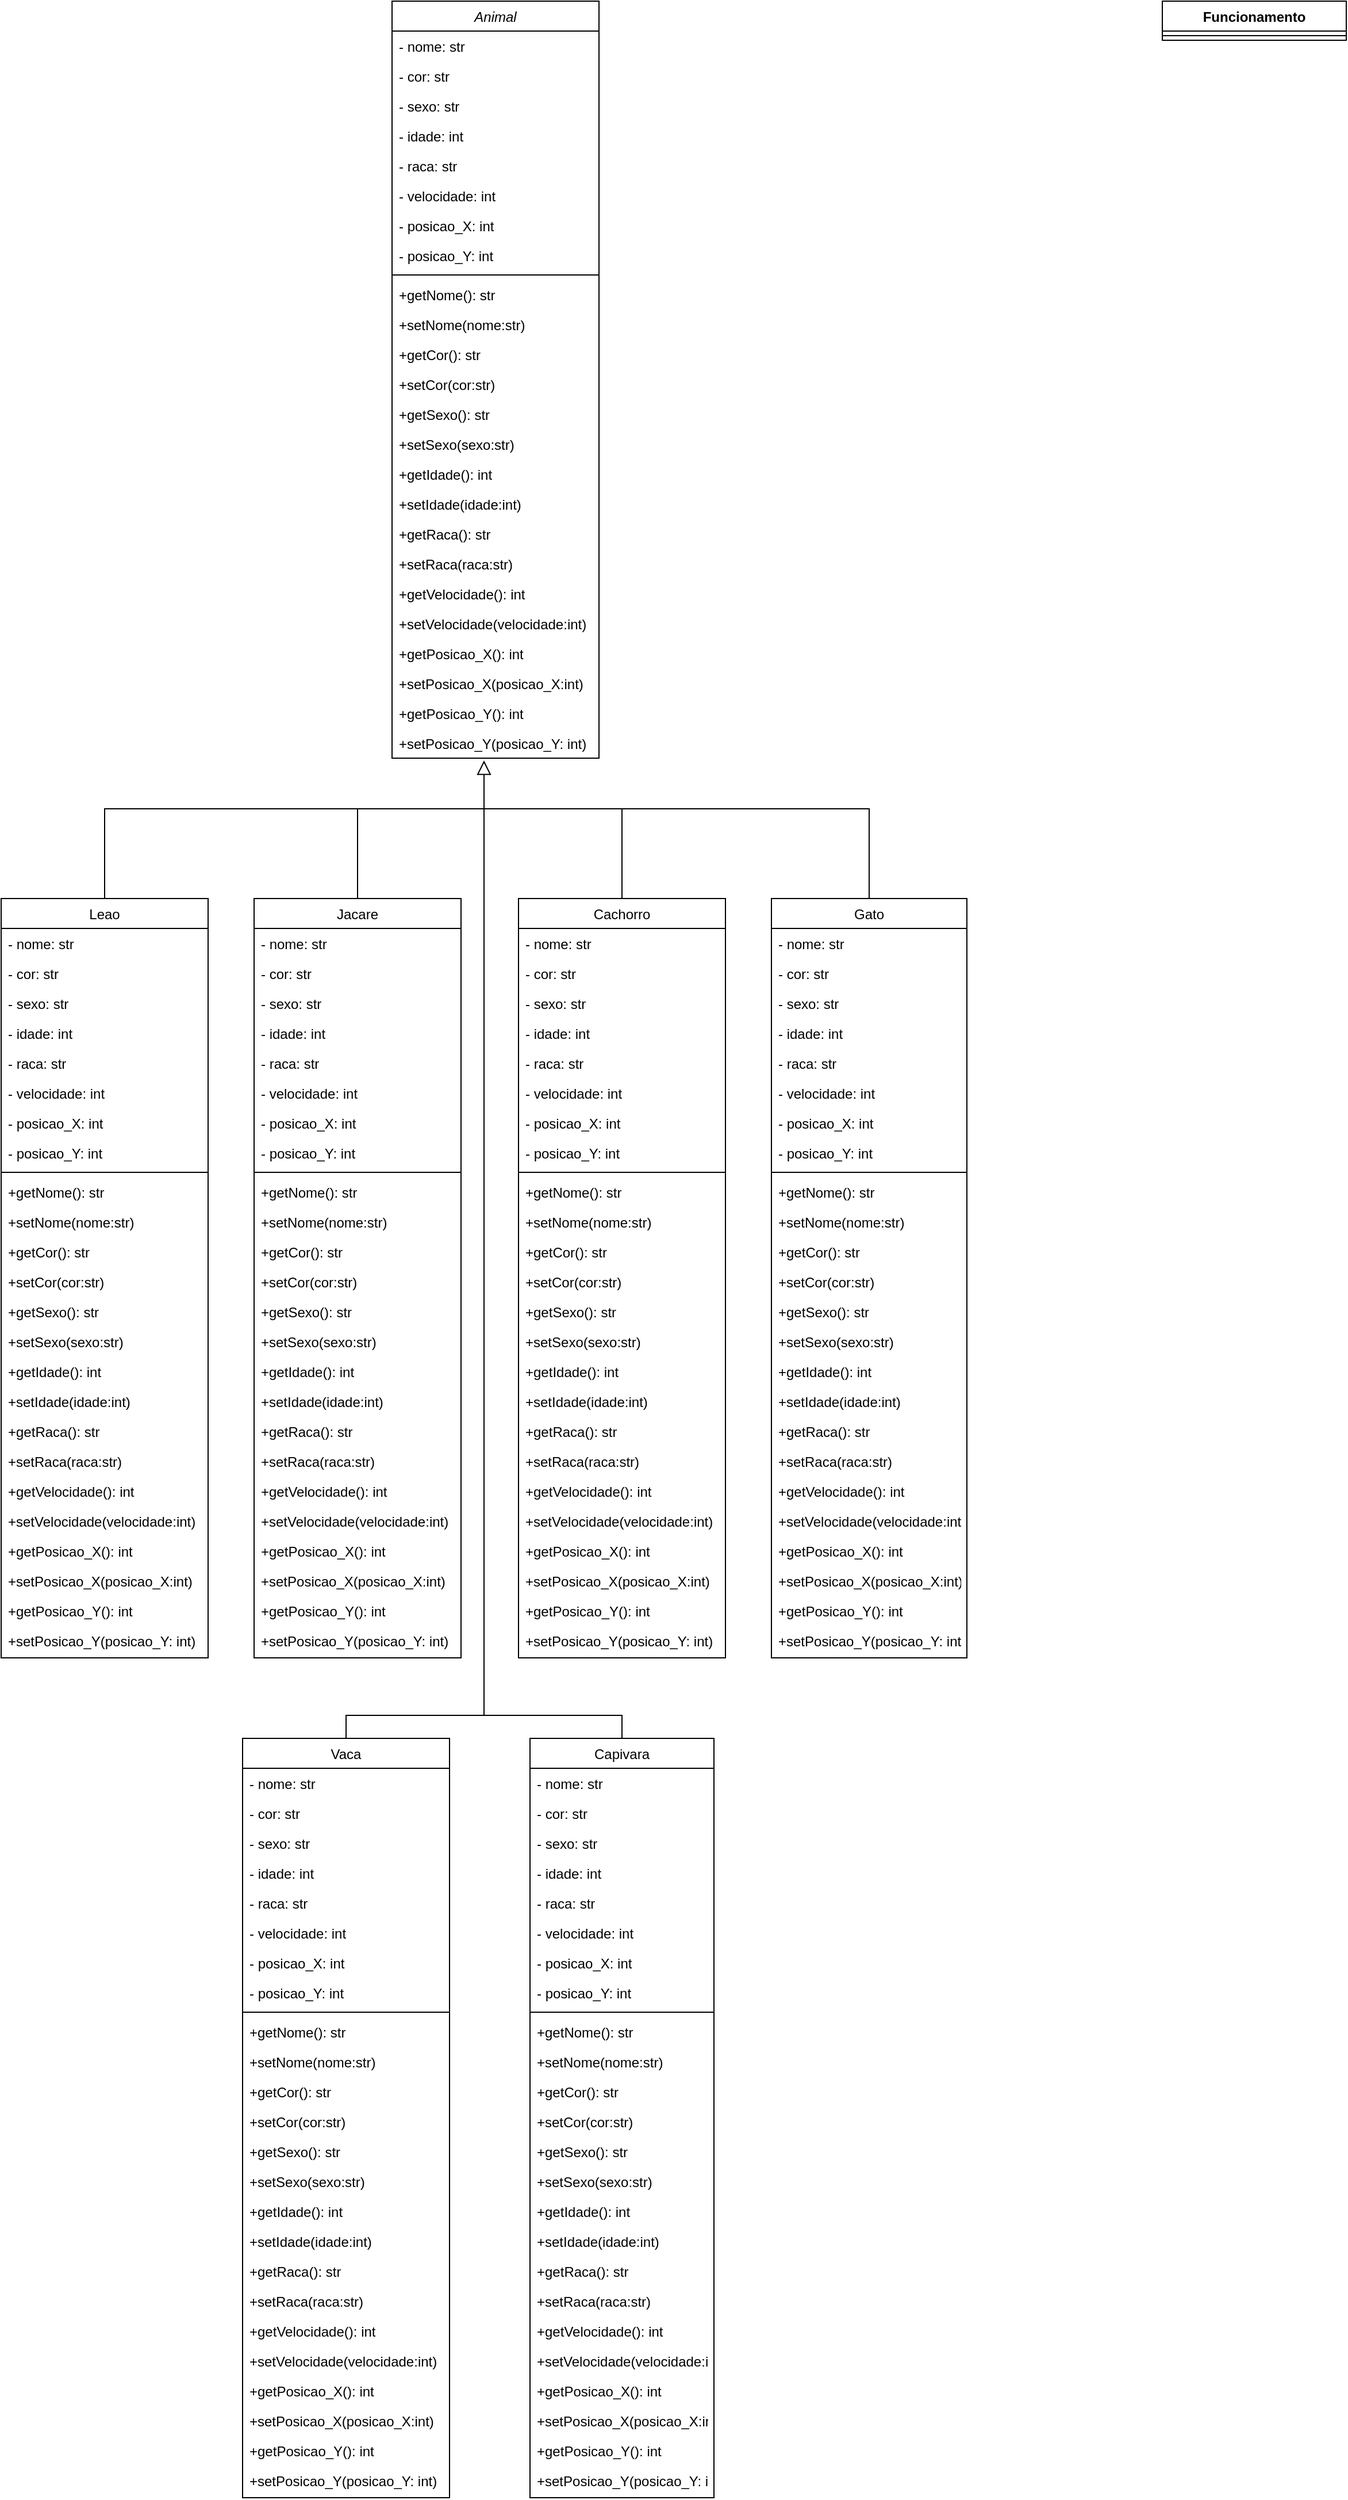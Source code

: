 <mxfile version="21.6.2" type="github">
  <diagram id="C5RBs43oDa-KdzZeNtuy" name="Page-1">
    <mxGraphModel dx="660" dy="470" grid="1" gridSize="10" guides="1" tooltips="1" connect="1" arrows="1" fold="1" page="1" pageScale="1" pageWidth="827" pageHeight="1169" math="0" shadow="0">
      <root>
        <mxCell id="WIyWlLk6GJQsqaUBKTNV-0" />
        <mxCell id="WIyWlLk6GJQsqaUBKTNV-1" parent="WIyWlLk6GJQsqaUBKTNV-0" />
        <mxCell id="zkfFHV4jXpPFQw0GAbJ--0" value="Animal" style="swimlane;fontStyle=2;align=center;verticalAlign=top;childLayout=stackLayout;horizontal=1;startSize=26;horizontalStack=0;resizeParent=1;resizeLast=0;collapsible=1;marginBottom=0;rounded=0;shadow=0;strokeWidth=1;" parent="WIyWlLk6GJQsqaUBKTNV-1" vertex="1">
          <mxGeometry x="340" width="180" height="658" as="geometry">
            <mxRectangle x="230" y="140" width="160" height="26" as="alternateBounds" />
          </mxGeometry>
        </mxCell>
        <mxCell id="zkfFHV4jXpPFQw0GAbJ--1" value="- nome: str" style="text;align=left;verticalAlign=top;spacingLeft=4;spacingRight=4;overflow=hidden;rotatable=0;points=[[0,0.5],[1,0.5]];portConstraint=eastwest;" parent="zkfFHV4jXpPFQw0GAbJ--0" vertex="1">
          <mxGeometry y="26" width="180" height="26" as="geometry" />
        </mxCell>
        <mxCell id="zkfFHV4jXpPFQw0GAbJ--2" value="- cor: str" style="text;align=left;verticalAlign=top;spacingLeft=4;spacingRight=4;overflow=hidden;rotatable=0;points=[[0,0.5],[1,0.5]];portConstraint=eastwest;rounded=0;shadow=0;html=0;" parent="zkfFHV4jXpPFQw0GAbJ--0" vertex="1">
          <mxGeometry y="52" width="180" height="26" as="geometry" />
        </mxCell>
        <mxCell id="zkfFHV4jXpPFQw0GAbJ--3" value="- sexo: str" style="text;align=left;verticalAlign=top;spacingLeft=4;spacingRight=4;overflow=hidden;rotatable=0;points=[[0,0.5],[1,0.5]];portConstraint=eastwest;rounded=0;shadow=0;html=0;" parent="zkfFHV4jXpPFQw0GAbJ--0" vertex="1">
          <mxGeometry y="78" width="180" height="26" as="geometry" />
        </mxCell>
        <mxCell id="RF_AJQ6EMzwYOpVR3KE0-16" value="- idade: int" style="text;align=left;verticalAlign=top;spacingLeft=4;spacingRight=4;overflow=hidden;rotatable=0;points=[[0,0.5],[1,0.5]];portConstraint=eastwest;rounded=0;shadow=0;html=0;" parent="zkfFHV4jXpPFQw0GAbJ--0" vertex="1">
          <mxGeometry y="104" width="180" height="26" as="geometry" />
        </mxCell>
        <mxCell id="RF_AJQ6EMzwYOpVR3KE0-17" value="- raca: str" style="text;align=left;verticalAlign=top;spacingLeft=4;spacingRight=4;overflow=hidden;rotatable=0;points=[[0,0.5],[1,0.5]];portConstraint=eastwest;rounded=0;shadow=0;html=0;" parent="zkfFHV4jXpPFQw0GAbJ--0" vertex="1">
          <mxGeometry y="130" width="180" height="26" as="geometry" />
        </mxCell>
        <mxCell id="8hba9Ef_z9dX6hgJPqdw-9" value="- velocidade: int" style="text;align=left;verticalAlign=top;spacingLeft=4;spacingRight=4;overflow=hidden;rotatable=0;points=[[0,0.5],[1,0.5]];portConstraint=eastwest;rounded=0;shadow=0;html=0;" parent="zkfFHV4jXpPFQw0GAbJ--0" vertex="1">
          <mxGeometry y="156" width="180" height="26" as="geometry" />
        </mxCell>
        <mxCell id="RF_AJQ6EMzwYOpVR3KE0-19" value="- posicao_X: int" style="text;align=left;verticalAlign=top;spacingLeft=4;spacingRight=4;overflow=hidden;rotatable=0;points=[[0,0.5],[1,0.5]];portConstraint=eastwest;rounded=0;shadow=0;html=0;" parent="zkfFHV4jXpPFQw0GAbJ--0" vertex="1">
          <mxGeometry y="182" width="180" height="26" as="geometry" />
        </mxCell>
        <mxCell id="RF_AJQ6EMzwYOpVR3KE0-18" value="- posicao_Y: int" style="text;align=left;verticalAlign=top;spacingLeft=4;spacingRight=4;overflow=hidden;rotatable=0;points=[[0,0.5],[1,0.5]];portConstraint=eastwest;rounded=0;shadow=0;html=0;" parent="zkfFHV4jXpPFQw0GAbJ--0" vertex="1">
          <mxGeometry y="208" width="180" height="26" as="geometry" />
        </mxCell>
        <mxCell id="zkfFHV4jXpPFQw0GAbJ--4" value="" style="line;html=1;strokeWidth=1;align=left;verticalAlign=middle;spacingTop=-1;spacingLeft=3;spacingRight=3;rotatable=0;labelPosition=right;points=[];portConstraint=eastwest;" parent="zkfFHV4jXpPFQw0GAbJ--0" vertex="1">
          <mxGeometry y="234" width="180" height="8" as="geometry" />
        </mxCell>
        <mxCell id="RF_AJQ6EMzwYOpVR3KE0-12" value="+getNome(): str" style="text;align=left;verticalAlign=top;spacingLeft=4;spacingRight=4;overflow=hidden;rotatable=0;points=[[0,0.5],[1,0.5]];portConstraint=eastwest;" parent="zkfFHV4jXpPFQw0GAbJ--0" vertex="1">
          <mxGeometry y="242" width="180" height="26" as="geometry" />
        </mxCell>
        <mxCell id="RF_AJQ6EMzwYOpVR3KE0-20" value="+setNome(nome:str)" style="text;align=left;verticalAlign=top;spacingLeft=4;spacingRight=4;overflow=hidden;rotatable=0;points=[[0,0.5],[1,0.5]];portConstraint=eastwest;" parent="zkfFHV4jXpPFQw0GAbJ--0" vertex="1">
          <mxGeometry y="268" width="180" height="26" as="geometry" />
        </mxCell>
        <mxCell id="RF_AJQ6EMzwYOpVR3KE0-23" value="+getCor(): str" style="text;align=left;verticalAlign=top;spacingLeft=4;spacingRight=4;overflow=hidden;rotatable=0;points=[[0,0.5],[1,0.5]];portConstraint=eastwest;rounded=0;shadow=0;html=0;" parent="zkfFHV4jXpPFQw0GAbJ--0" vertex="1">
          <mxGeometry y="294" width="180" height="26" as="geometry" />
        </mxCell>
        <mxCell id="RF_AJQ6EMzwYOpVR3KE0-13" value="+setCor(cor:str)" style="text;align=left;verticalAlign=top;spacingLeft=4;spacingRight=4;overflow=hidden;rotatable=0;points=[[0,0.5],[1,0.5]];portConstraint=eastwest;rounded=0;shadow=0;html=0;" parent="zkfFHV4jXpPFQw0GAbJ--0" vertex="1">
          <mxGeometry y="320" width="180" height="26" as="geometry" />
        </mxCell>
        <mxCell id="RF_AJQ6EMzwYOpVR3KE0-22" value="+getSexo(): str" style="text;align=left;verticalAlign=top;spacingLeft=4;spacingRight=4;overflow=hidden;rotatable=0;points=[[0,0.5],[1,0.5]];portConstraint=eastwest;rounded=0;shadow=0;html=0;" parent="zkfFHV4jXpPFQw0GAbJ--0" vertex="1">
          <mxGeometry y="346" width="180" height="26" as="geometry" />
        </mxCell>
        <mxCell id="RF_AJQ6EMzwYOpVR3KE0-14" value="+setSexo(sexo:str)" style="text;align=left;verticalAlign=top;spacingLeft=4;spacingRight=4;overflow=hidden;rotatable=0;points=[[0,0.5],[1,0.5]];portConstraint=eastwest;rounded=0;shadow=0;html=0;" parent="zkfFHV4jXpPFQw0GAbJ--0" vertex="1">
          <mxGeometry y="372" width="180" height="26" as="geometry" />
        </mxCell>
        <mxCell id="RF_AJQ6EMzwYOpVR3KE0-15" value="+getIdade(): int" style="text;align=left;verticalAlign=top;spacingLeft=4;spacingRight=4;overflow=hidden;rotatable=0;points=[[0,0.5],[1,0.5]];portConstraint=eastwest;rounded=0;shadow=0;html=0;" parent="zkfFHV4jXpPFQw0GAbJ--0" vertex="1">
          <mxGeometry y="398" width="180" height="26" as="geometry" />
        </mxCell>
        <mxCell id="RF_AJQ6EMzwYOpVR3KE0-21" value="+setIdade(idade:int)" style="text;align=left;verticalAlign=top;spacingLeft=4;spacingRight=4;overflow=hidden;rotatable=0;points=[[0,0.5],[1,0.5]];portConstraint=eastwest;rounded=0;shadow=0;html=0;" parent="zkfFHV4jXpPFQw0GAbJ--0" vertex="1">
          <mxGeometry y="424" width="180" height="26" as="geometry" />
        </mxCell>
        <mxCell id="RF_AJQ6EMzwYOpVR3KE0-24" value="+getRaca(): str" style="text;align=left;verticalAlign=top;spacingLeft=4;spacingRight=4;overflow=hidden;rotatable=0;points=[[0,0.5],[1,0.5]];portConstraint=eastwest;rounded=0;shadow=0;html=0;" parent="zkfFHV4jXpPFQw0GAbJ--0" vertex="1">
          <mxGeometry y="450" width="180" height="26" as="geometry" />
        </mxCell>
        <mxCell id="8hba9Ef_z9dX6hgJPqdw-18" value="+setRaca(raca:str)" style="text;align=left;verticalAlign=top;spacingLeft=4;spacingRight=4;overflow=hidden;rotatable=0;points=[[0,0.5],[1,0.5]];portConstraint=eastwest;rounded=0;shadow=0;html=0;" parent="zkfFHV4jXpPFQw0GAbJ--0" vertex="1">
          <mxGeometry y="476" width="180" height="26" as="geometry" />
        </mxCell>
        <mxCell id="8hba9Ef_z9dX6hgJPqdw-19" value="+getVelocidade(): int" style="text;align=left;verticalAlign=top;spacingLeft=4;spacingRight=4;overflow=hidden;rotatable=0;points=[[0,0.5],[1,0.5]];portConstraint=eastwest;rounded=0;shadow=0;html=0;" parent="zkfFHV4jXpPFQw0GAbJ--0" vertex="1">
          <mxGeometry y="502" width="180" height="26" as="geometry" />
        </mxCell>
        <mxCell id="RF_AJQ6EMzwYOpVR3KE0-25" value="+setVelocidade(velocidade:int)" style="text;align=left;verticalAlign=top;spacingLeft=4;spacingRight=4;overflow=hidden;rotatable=0;points=[[0,0.5],[1,0.5]];portConstraint=eastwest;rounded=0;shadow=0;html=0;" parent="zkfFHV4jXpPFQw0GAbJ--0" vertex="1">
          <mxGeometry y="528" width="180" height="26" as="geometry" />
        </mxCell>
        <mxCell id="8hba9Ef_z9dX6hgJPqdw-20" value="+getPosicao_X(): int" style="text;align=left;verticalAlign=top;spacingLeft=4;spacingRight=4;overflow=hidden;rotatable=0;points=[[0,0.5],[1,0.5]];portConstraint=eastwest;rounded=0;shadow=0;html=0;" parent="zkfFHV4jXpPFQw0GAbJ--0" vertex="1">
          <mxGeometry y="554" width="180" height="26" as="geometry" />
        </mxCell>
        <mxCell id="RF_AJQ6EMzwYOpVR3KE0-26" value="+setPosicao_X(posicao_X:int)" style="text;align=left;verticalAlign=top;spacingLeft=4;spacingRight=4;overflow=hidden;rotatable=0;points=[[0,0.5],[1,0.5]];portConstraint=eastwest;rounded=0;shadow=0;html=0;" parent="zkfFHV4jXpPFQw0GAbJ--0" vertex="1">
          <mxGeometry y="580" width="180" height="26" as="geometry" />
        </mxCell>
        <mxCell id="8hba9Ef_z9dX6hgJPqdw-21" value="+getPosicao_Y(): int" style="text;align=left;verticalAlign=top;spacingLeft=4;spacingRight=4;overflow=hidden;rotatable=0;points=[[0,0.5],[1,0.5]];portConstraint=eastwest;rounded=0;shadow=0;html=0;" parent="zkfFHV4jXpPFQw0GAbJ--0" vertex="1">
          <mxGeometry y="606" width="180" height="26" as="geometry" />
        </mxCell>
        <mxCell id="RF_AJQ6EMzwYOpVR3KE0-27" value="+setPosicao_Y(posicao_Y: int)" style="text;align=left;verticalAlign=top;spacingLeft=4;spacingRight=4;overflow=hidden;rotatable=0;points=[[0,0.5],[1,0.5]];portConstraint=eastwest;rounded=0;shadow=0;html=0;" parent="zkfFHV4jXpPFQw0GAbJ--0" vertex="1">
          <mxGeometry y="632" width="180" height="26" as="geometry" />
        </mxCell>
        <mxCell id="zkfFHV4jXpPFQw0GAbJ--6" value="Leao" style="swimlane;fontStyle=0;align=center;verticalAlign=top;childLayout=stackLayout;horizontal=1;startSize=26;horizontalStack=0;resizeParent=1;resizeLast=0;collapsible=1;marginBottom=0;rounded=0;shadow=0;strokeWidth=1;" parent="WIyWlLk6GJQsqaUBKTNV-1" vertex="1">
          <mxGeometry y="780" width="180" height="660" as="geometry">
            <mxRectangle x="130" y="380" width="160" height="26" as="alternateBounds" />
          </mxGeometry>
        </mxCell>
        <mxCell id="lZpsMc0NEOvxlDJmYcq8-24" value="- nome: str" style="text;align=left;verticalAlign=top;spacingLeft=4;spacingRight=4;overflow=hidden;rotatable=0;points=[[0,0.5],[1,0.5]];portConstraint=eastwest;" vertex="1" parent="zkfFHV4jXpPFQw0GAbJ--6">
          <mxGeometry y="26" width="180" height="26" as="geometry" />
        </mxCell>
        <mxCell id="lZpsMc0NEOvxlDJmYcq8-0" value="- cor: str" style="text;align=left;verticalAlign=top;spacingLeft=4;spacingRight=4;overflow=hidden;rotatable=0;points=[[0,0.5],[1,0.5]];portConstraint=eastwest;rounded=0;shadow=0;html=0;" vertex="1" parent="zkfFHV4jXpPFQw0GAbJ--6">
          <mxGeometry y="52" width="180" height="26" as="geometry" />
        </mxCell>
        <mxCell id="lZpsMc0NEOvxlDJmYcq8-1" value="- sexo: str" style="text;align=left;verticalAlign=top;spacingLeft=4;spacingRight=4;overflow=hidden;rotatable=0;points=[[0,0.5],[1,0.5]];portConstraint=eastwest;rounded=0;shadow=0;html=0;" vertex="1" parent="zkfFHV4jXpPFQw0GAbJ--6">
          <mxGeometry y="78" width="180" height="26" as="geometry" />
        </mxCell>
        <mxCell id="lZpsMc0NEOvxlDJmYcq8-2" value="- idade: int" style="text;align=left;verticalAlign=top;spacingLeft=4;spacingRight=4;overflow=hidden;rotatable=0;points=[[0,0.5],[1,0.5]];portConstraint=eastwest;rounded=0;shadow=0;html=0;" vertex="1" parent="zkfFHV4jXpPFQw0GAbJ--6">
          <mxGeometry y="104" width="180" height="26" as="geometry" />
        </mxCell>
        <mxCell id="lZpsMc0NEOvxlDJmYcq8-3" value="- raca: str" style="text;align=left;verticalAlign=top;spacingLeft=4;spacingRight=4;overflow=hidden;rotatable=0;points=[[0,0.5],[1,0.5]];portConstraint=eastwest;rounded=0;shadow=0;html=0;" vertex="1" parent="zkfFHV4jXpPFQw0GAbJ--6">
          <mxGeometry y="130" width="180" height="26" as="geometry" />
        </mxCell>
        <mxCell id="lZpsMc0NEOvxlDJmYcq8-4" value="- velocidade: int" style="text;align=left;verticalAlign=top;spacingLeft=4;spacingRight=4;overflow=hidden;rotatable=0;points=[[0,0.5],[1,0.5]];portConstraint=eastwest;rounded=0;shadow=0;html=0;" vertex="1" parent="zkfFHV4jXpPFQw0GAbJ--6">
          <mxGeometry y="156" width="180" height="26" as="geometry" />
        </mxCell>
        <mxCell id="lZpsMc0NEOvxlDJmYcq8-5" value="- posicao_X: int" style="text;align=left;verticalAlign=top;spacingLeft=4;spacingRight=4;overflow=hidden;rotatable=0;points=[[0,0.5],[1,0.5]];portConstraint=eastwest;rounded=0;shadow=0;html=0;" vertex="1" parent="zkfFHV4jXpPFQw0GAbJ--6">
          <mxGeometry y="182" width="180" height="26" as="geometry" />
        </mxCell>
        <mxCell id="lZpsMc0NEOvxlDJmYcq8-6" value="- posicao_Y: int" style="text;align=left;verticalAlign=top;spacingLeft=4;spacingRight=4;overflow=hidden;rotatable=0;points=[[0,0.5],[1,0.5]];portConstraint=eastwest;rounded=0;shadow=0;html=0;" vertex="1" parent="zkfFHV4jXpPFQw0GAbJ--6">
          <mxGeometry y="208" width="180" height="26" as="geometry" />
        </mxCell>
        <mxCell id="lZpsMc0NEOvxlDJmYcq8-7" value="" style="line;html=1;strokeWidth=1;align=left;verticalAlign=middle;spacingTop=-1;spacingLeft=3;spacingRight=3;rotatable=0;labelPosition=right;points=[];portConstraint=eastwest;" vertex="1" parent="zkfFHV4jXpPFQw0GAbJ--6">
          <mxGeometry y="234" width="180" height="8" as="geometry" />
        </mxCell>
        <mxCell id="lZpsMc0NEOvxlDJmYcq8-8" value="+getNome(): str" style="text;align=left;verticalAlign=top;spacingLeft=4;spacingRight=4;overflow=hidden;rotatable=0;points=[[0,0.5],[1,0.5]];portConstraint=eastwest;" vertex="1" parent="zkfFHV4jXpPFQw0GAbJ--6">
          <mxGeometry y="242" width="180" height="26" as="geometry" />
        </mxCell>
        <mxCell id="lZpsMc0NEOvxlDJmYcq8-9" value="+setNome(nome:str)" style="text;align=left;verticalAlign=top;spacingLeft=4;spacingRight=4;overflow=hidden;rotatable=0;points=[[0,0.5],[1,0.5]];portConstraint=eastwest;" vertex="1" parent="zkfFHV4jXpPFQw0GAbJ--6">
          <mxGeometry y="268" width="180" height="26" as="geometry" />
        </mxCell>
        <mxCell id="lZpsMc0NEOvxlDJmYcq8-10" value="+getCor(): str" style="text;align=left;verticalAlign=top;spacingLeft=4;spacingRight=4;overflow=hidden;rotatable=0;points=[[0,0.5],[1,0.5]];portConstraint=eastwest;rounded=0;shadow=0;html=0;" vertex="1" parent="zkfFHV4jXpPFQw0GAbJ--6">
          <mxGeometry y="294" width="180" height="26" as="geometry" />
        </mxCell>
        <mxCell id="lZpsMc0NEOvxlDJmYcq8-11" value="+setCor(cor:str)" style="text;align=left;verticalAlign=top;spacingLeft=4;spacingRight=4;overflow=hidden;rotatable=0;points=[[0,0.5],[1,0.5]];portConstraint=eastwest;rounded=0;shadow=0;html=0;" vertex="1" parent="zkfFHV4jXpPFQw0GAbJ--6">
          <mxGeometry y="320" width="180" height="26" as="geometry" />
        </mxCell>
        <mxCell id="lZpsMc0NEOvxlDJmYcq8-12" value="+getSexo(): str" style="text;align=left;verticalAlign=top;spacingLeft=4;spacingRight=4;overflow=hidden;rotatable=0;points=[[0,0.5],[1,0.5]];portConstraint=eastwest;rounded=0;shadow=0;html=0;" vertex="1" parent="zkfFHV4jXpPFQw0GAbJ--6">
          <mxGeometry y="346" width="180" height="26" as="geometry" />
        </mxCell>
        <mxCell id="lZpsMc0NEOvxlDJmYcq8-13" value="+setSexo(sexo:str)" style="text;align=left;verticalAlign=top;spacingLeft=4;spacingRight=4;overflow=hidden;rotatable=0;points=[[0,0.5],[1,0.5]];portConstraint=eastwest;rounded=0;shadow=0;html=0;" vertex="1" parent="zkfFHV4jXpPFQw0GAbJ--6">
          <mxGeometry y="372" width="180" height="26" as="geometry" />
        </mxCell>
        <mxCell id="lZpsMc0NEOvxlDJmYcq8-14" value="+getIdade(): int" style="text;align=left;verticalAlign=top;spacingLeft=4;spacingRight=4;overflow=hidden;rotatable=0;points=[[0,0.5],[1,0.5]];portConstraint=eastwest;rounded=0;shadow=0;html=0;" vertex="1" parent="zkfFHV4jXpPFQw0GAbJ--6">
          <mxGeometry y="398" width="180" height="26" as="geometry" />
        </mxCell>
        <mxCell id="lZpsMc0NEOvxlDJmYcq8-15" value="+setIdade(idade:int)" style="text;align=left;verticalAlign=top;spacingLeft=4;spacingRight=4;overflow=hidden;rotatable=0;points=[[0,0.5],[1,0.5]];portConstraint=eastwest;rounded=0;shadow=0;html=0;" vertex="1" parent="zkfFHV4jXpPFQw0GAbJ--6">
          <mxGeometry y="424" width="180" height="26" as="geometry" />
        </mxCell>
        <mxCell id="lZpsMc0NEOvxlDJmYcq8-16" value="+getRaca(): str" style="text;align=left;verticalAlign=top;spacingLeft=4;spacingRight=4;overflow=hidden;rotatable=0;points=[[0,0.5],[1,0.5]];portConstraint=eastwest;rounded=0;shadow=0;html=0;" vertex="1" parent="zkfFHV4jXpPFQw0GAbJ--6">
          <mxGeometry y="450" width="180" height="26" as="geometry" />
        </mxCell>
        <mxCell id="lZpsMc0NEOvxlDJmYcq8-17" value="+setRaca(raca:str)" style="text;align=left;verticalAlign=top;spacingLeft=4;spacingRight=4;overflow=hidden;rotatable=0;points=[[0,0.5],[1,0.5]];portConstraint=eastwest;rounded=0;shadow=0;html=0;" vertex="1" parent="zkfFHV4jXpPFQw0GAbJ--6">
          <mxGeometry y="476" width="180" height="26" as="geometry" />
        </mxCell>
        <mxCell id="lZpsMc0NEOvxlDJmYcq8-18" value="+getVelocidade(): int" style="text;align=left;verticalAlign=top;spacingLeft=4;spacingRight=4;overflow=hidden;rotatable=0;points=[[0,0.5],[1,0.5]];portConstraint=eastwest;rounded=0;shadow=0;html=0;" vertex="1" parent="zkfFHV4jXpPFQw0GAbJ--6">
          <mxGeometry y="502" width="180" height="26" as="geometry" />
        </mxCell>
        <mxCell id="lZpsMc0NEOvxlDJmYcq8-19" value="+setVelocidade(velocidade:int)" style="text;align=left;verticalAlign=top;spacingLeft=4;spacingRight=4;overflow=hidden;rotatable=0;points=[[0,0.5],[1,0.5]];portConstraint=eastwest;rounded=0;shadow=0;html=0;" vertex="1" parent="zkfFHV4jXpPFQw0GAbJ--6">
          <mxGeometry y="528" width="180" height="26" as="geometry" />
        </mxCell>
        <mxCell id="lZpsMc0NEOvxlDJmYcq8-20" value="+getPosicao_X(): int" style="text;align=left;verticalAlign=top;spacingLeft=4;spacingRight=4;overflow=hidden;rotatable=0;points=[[0,0.5],[1,0.5]];portConstraint=eastwest;rounded=0;shadow=0;html=0;" vertex="1" parent="zkfFHV4jXpPFQw0GAbJ--6">
          <mxGeometry y="554" width="180" height="26" as="geometry" />
        </mxCell>
        <mxCell id="lZpsMc0NEOvxlDJmYcq8-21" value="+setPosicao_X(posicao_X:int)" style="text;align=left;verticalAlign=top;spacingLeft=4;spacingRight=4;overflow=hidden;rotatable=0;points=[[0,0.5],[1,0.5]];portConstraint=eastwest;rounded=0;shadow=0;html=0;" vertex="1" parent="zkfFHV4jXpPFQw0GAbJ--6">
          <mxGeometry y="580" width="180" height="26" as="geometry" />
        </mxCell>
        <mxCell id="lZpsMc0NEOvxlDJmYcq8-22" value="+getPosicao_Y(): int" style="text;align=left;verticalAlign=top;spacingLeft=4;spacingRight=4;overflow=hidden;rotatable=0;points=[[0,0.5],[1,0.5]];portConstraint=eastwest;rounded=0;shadow=0;html=0;" vertex="1" parent="zkfFHV4jXpPFQw0GAbJ--6">
          <mxGeometry y="606" width="180" height="26" as="geometry" />
        </mxCell>
        <mxCell id="lZpsMc0NEOvxlDJmYcq8-23" value="+setPosicao_Y(posicao_Y: int)" style="text;align=left;verticalAlign=top;spacingLeft=4;spacingRight=4;overflow=hidden;rotatable=0;points=[[0,0.5],[1,0.5]];portConstraint=eastwest;rounded=0;shadow=0;html=0;" vertex="1" parent="zkfFHV4jXpPFQw0GAbJ--6">
          <mxGeometry y="632" width="180" height="26" as="geometry" />
        </mxCell>
        <mxCell id="zkfFHV4jXpPFQw0GAbJ--12" value="" style="endArrow=block;endSize=10;endFill=0;shadow=0;strokeWidth=1;rounded=0;edgeStyle=elbowEdgeStyle;elbow=vertical;" parent="WIyWlLk6GJQsqaUBKTNV-1" source="zkfFHV4jXpPFQw0GAbJ--6" edge="1">
          <mxGeometry width="160" relative="1" as="geometry">
            <mxPoint x="200" y="585" as="sourcePoint" />
            <mxPoint x="420" y="660" as="targetPoint" />
            <Array as="points">
              <mxPoint x="250" y="702" />
            </Array>
          </mxGeometry>
        </mxCell>
        <mxCell id="RF_AJQ6EMzwYOpVR3KE0-7" style="edgeStyle=orthogonalEdgeStyle;rounded=0;orthogonalLoop=1;jettySize=auto;html=1;exitX=0.5;exitY=0;exitDx=0;exitDy=0;endArrow=none;endFill=0;" parent="WIyWlLk6GJQsqaUBKTNV-1" source="zkfFHV4jXpPFQw0GAbJ--13" edge="1">
          <mxGeometry relative="1" as="geometry">
            <mxPoint x="310" y="702" as="targetPoint" />
          </mxGeometry>
        </mxCell>
        <mxCell id="zkfFHV4jXpPFQw0GAbJ--13" value="Jacare" style="swimlane;fontStyle=0;align=center;verticalAlign=top;childLayout=stackLayout;horizontal=1;startSize=26;horizontalStack=0;resizeParent=1;resizeLast=0;collapsible=1;marginBottom=0;rounded=0;shadow=0;strokeWidth=1;" parent="WIyWlLk6GJQsqaUBKTNV-1" vertex="1">
          <mxGeometry x="220" y="780" width="180" height="660" as="geometry">
            <mxRectangle x="340" y="380" width="170" height="26" as="alternateBounds" />
          </mxGeometry>
        </mxCell>
        <mxCell id="lZpsMc0NEOvxlDJmYcq8-25" value="- nome: str" style="text;align=left;verticalAlign=top;spacingLeft=4;spacingRight=4;overflow=hidden;rotatable=0;points=[[0,0.5],[1,0.5]];portConstraint=eastwest;" vertex="1" parent="zkfFHV4jXpPFQw0GAbJ--13">
          <mxGeometry y="26" width="180" height="26" as="geometry" />
        </mxCell>
        <mxCell id="lZpsMc0NEOvxlDJmYcq8-26" value="- cor: str" style="text;align=left;verticalAlign=top;spacingLeft=4;spacingRight=4;overflow=hidden;rotatable=0;points=[[0,0.5],[1,0.5]];portConstraint=eastwest;rounded=0;shadow=0;html=0;" vertex="1" parent="zkfFHV4jXpPFQw0GAbJ--13">
          <mxGeometry y="52" width="180" height="26" as="geometry" />
        </mxCell>
        <mxCell id="lZpsMc0NEOvxlDJmYcq8-27" value="- sexo: str" style="text;align=left;verticalAlign=top;spacingLeft=4;spacingRight=4;overflow=hidden;rotatable=0;points=[[0,0.5],[1,0.5]];portConstraint=eastwest;rounded=0;shadow=0;html=0;" vertex="1" parent="zkfFHV4jXpPFQw0GAbJ--13">
          <mxGeometry y="78" width="180" height="26" as="geometry" />
        </mxCell>
        <mxCell id="lZpsMc0NEOvxlDJmYcq8-28" value="- idade: int" style="text;align=left;verticalAlign=top;spacingLeft=4;spacingRight=4;overflow=hidden;rotatable=0;points=[[0,0.5],[1,0.5]];portConstraint=eastwest;rounded=0;shadow=0;html=0;" vertex="1" parent="zkfFHV4jXpPFQw0GAbJ--13">
          <mxGeometry y="104" width="180" height="26" as="geometry" />
        </mxCell>
        <mxCell id="lZpsMc0NEOvxlDJmYcq8-29" value="- raca: str" style="text;align=left;verticalAlign=top;spacingLeft=4;spacingRight=4;overflow=hidden;rotatable=0;points=[[0,0.5],[1,0.5]];portConstraint=eastwest;rounded=0;shadow=0;html=0;" vertex="1" parent="zkfFHV4jXpPFQw0GAbJ--13">
          <mxGeometry y="130" width="180" height="26" as="geometry" />
        </mxCell>
        <mxCell id="lZpsMc0NEOvxlDJmYcq8-30" value="- velocidade: int" style="text;align=left;verticalAlign=top;spacingLeft=4;spacingRight=4;overflow=hidden;rotatable=0;points=[[0,0.5],[1,0.5]];portConstraint=eastwest;rounded=0;shadow=0;html=0;" vertex="1" parent="zkfFHV4jXpPFQw0GAbJ--13">
          <mxGeometry y="156" width="180" height="26" as="geometry" />
        </mxCell>
        <mxCell id="lZpsMc0NEOvxlDJmYcq8-31" value="- posicao_X: int" style="text;align=left;verticalAlign=top;spacingLeft=4;spacingRight=4;overflow=hidden;rotatable=0;points=[[0,0.5],[1,0.5]];portConstraint=eastwest;rounded=0;shadow=0;html=0;" vertex="1" parent="zkfFHV4jXpPFQw0GAbJ--13">
          <mxGeometry y="182" width="180" height="26" as="geometry" />
        </mxCell>
        <mxCell id="lZpsMc0NEOvxlDJmYcq8-32" value="- posicao_Y: int" style="text;align=left;verticalAlign=top;spacingLeft=4;spacingRight=4;overflow=hidden;rotatable=0;points=[[0,0.5],[1,0.5]];portConstraint=eastwest;rounded=0;shadow=0;html=0;" vertex="1" parent="zkfFHV4jXpPFQw0GAbJ--13">
          <mxGeometry y="208" width="180" height="26" as="geometry" />
        </mxCell>
        <mxCell id="lZpsMc0NEOvxlDJmYcq8-33" value="" style="line;html=1;strokeWidth=1;align=left;verticalAlign=middle;spacingTop=-1;spacingLeft=3;spacingRight=3;rotatable=0;labelPosition=right;points=[];portConstraint=eastwest;" vertex="1" parent="zkfFHV4jXpPFQw0GAbJ--13">
          <mxGeometry y="234" width="180" height="8" as="geometry" />
        </mxCell>
        <mxCell id="lZpsMc0NEOvxlDJmYcq8-34" value="+getNome(): str" style="text;align=left;verticalAlign=top;spacingLeft=4;spacingRight=4;overflow=hidden;rotatable=0;points=[[0,0.5],[1,0.5]];portConstraint=eastwest;" vertex="1" parent="zkfFHV4jXpPFQw0GAbJ--13">
          <mxGeometry y="242" width="180" height="26" as="geometry" />
        </mxCell>
        <mxCell id="lZpsMc0NEOvxlDJmYcq8-142" value="+setNome(nome:str)" style="text;align=left;verticalAlign=top;spacingLeft=4;spacingRight=4;overflow=hidden;rotatable=0;points=[[0,0.5],[1,0.5]];portConstraint=eastwest;" vertex="1" parent="zkfFHV4jXpPFQw0GAbJ--13">
          <mxGeometry y="268" width="180" height="26" as="geometry" />
        </mxCell>
        <mxCell id="lZpsMc0NEOvxlDJmYcq8-143" value="+getCor(): str" style="text;align=left;verticalAlign=top;spacingLeft=4;spacingRight=4;overflow=hidden;rotatable=0;points=[[0,0.5],[1,0.5]];portConstraint=eastwest;rounded=0;shadow=0;html=0;" vertex="1" parent="zkfFHV4jXpPFQw0GAbJ--13">
          <mxGeometry y="294" width="180" height="26" as="geometry" />
        </mxCell>
        <mxCell id="lZpsMc0NEOvxlDJmYcq8-144" value="+setCor(cor:str)" style="text;align=left;verticalAlign=top;spacingLeft=4;spacingRight=4;overflow=hidden;rotatable=0;points=[[0,0.5],[1,0.5]];portConstraint=eastwest;rounded=0;shadow=0;html=0;" vertex="1" parent="zkfFHV4jXpPFQw0GAbJ--13">
          <mxGeometry y="320" width="180" height="26" as="geometry" />
        </mxCell>
        <mxCell id="lZpsMc0NEOvxlDJmYcq8-145" value="+getSexo(): str" style="text;align=left;verticalAlign=top;spacingLeft=4;spacingRight=4;overflow=hidden;rotatable=0;points=[[0,0.5],[1,0.5]];portConstraint=eastwest;rounded=0;shadow=0;html=0;" vertex="1" parent="zkfFHV4jXpPFQw0GAbJ--13">
          <mxGeometry y="346" width="180" height="26" as="geometry" />
        </mxCell>
        <mxCell id="lZpsMc0NEOvxlDJmYcq8-146" value="+setSexo(sexo:str)" style="text;align=left;verticalAlign=top;spacingLeft=4;spacingRight=4;overflow=hidden;rotatable=0;points=[[0,0.5],[1,0.5]];portConstraint=eastwest;rounded=0;shadow=0;html=0;" vertex="1" parent="zkfFHV4jXpPFQw0GAbJ--13">
          <mxGeometry y="372" width="180" height="26" as="geometry" />
        </mxCell>
        <mxCell id="lZpsMc0NEOvxlDJmYcq8-147" value="+getIdade(): int" style="text;align=left;verticalAlign=top;spacingLeft=4;spacingRight=4;overflow=hidden;rotatable=0;points=[[0,0.5],[1,0.5]];portConstraint=eastwest;rounded=0;shadow=0;html=0;" vertex="1" parent="zkfFHV4jXpPFQw0GAbJ--13">
          <mxGeometry y="398" width="180" height="26" as="geometry" />
        </mxCell>
        <mxCell id="lZpsMc0NEOvxlDJmYcq8-148" value="+setIdade(idade:int)" style="text;align=left;verticalAlign=top;spacingLeft=4;spacingRight=4;overflow=hidden;rotatable=0;points=[[0,0.5],[1,0.5]];portConstraint=eastwest;rounded=0;shadow=0;html=0;" vertex="1" parent="zkfFHV4jXpPFQw0GAbJ--13">
          <mxGeometry y="424" width="180" height="26" as="geometry" />
        </mxCell>
        <mxCell id="lZpsMc0NEOvxlDJmYcq8-149" value="+getRaca(): str" style="text;align=left;verticalAlign=top;spacingLeft=4;spacingRight=4;overflow=hidden;rotatable=0;points=[[0,0.5],[1,0.5]];portConstraint=eastwest;rounded=0;shadow=0;html=0;" vertex="1" parent="zkfFHV4jXpPFQw0GAbJ--13">
          <mxGeometry y="450" width="180" height="26" as="geometry" />
        </mxCell>
        <mxCell id="lZpsMc0NEOvxlDJmYcq8-150" value="+setRaca(raca:str)" style="text;align=left;verticalAlign=top;spacingLeft=4;spacingRight=4;overflow=hidden;rotatable=0;points=[[0,0.5],[1,0.5]];portConstraint=eastwest;rounded=0;shadow=0;html=0;" vertex="1" parent="zkfFHV4jXpPFQw0GAbJ--13">
          <mxGeometry y="476" width="180" height="26" as="geometry" />
        </mxCell>
        <mxCell id="lZpsMc0NEOvxlDJmYcq8-151" value="+getVelocidade(): int" style="text;align=left;verticalAlign=top;spacingLeft=4;spacingRight=4;overflow=hidden;rotatable=0;points=[[0,0.5],[1,0.5]];portConstraint=eastwest;rounded=0;shadow=0;html=0;" vertex="1" parent="zkfFHV4jXpPFQw0GAbJ--13">
          <mxGeometry y="502" width="180" height="26" as="geometry" />
        </mxCell>
        <mxCell id="lZpsMc0NEOvxlDJmYcq8-152" value="+setVelocidade(velocidade:int)" style="text;align=left;verticalAlign=top;spacingLeft=4;spacingRight=4;overflow=hidden;rotatable=0;points=[[0,0.5],[1,0.5]];portConstraint=eastwest;rounded=0;shadow=0;html=0;" vertex="1" parent="zkfFHV4jXpPFQw0GAbJ--13">
          <mxGeometry y="528" width="180" height="26" as="geometry" />
        </mxCell>
        <mxCell id="lZpsMc0NEOvxlDJmYcq8-153" value="+getPosicao_X(): int" style="text;align=left;verticalAlign=top;spacingLeft=4;spacingRight=4;overflow=hidden;rotatable=0;points=[[0,0.5],[1,0.5]];portConstraint=eastwest;rounded=0;shadow=0;html=0;" vertex="1" parent="zkfFHV4jXpPFQw0GAbJ--13">
          <mxGeometry y="554" width="180" height="26" as="geometry" />
        </mxCell>
        <mxCell id="lZpsMc0NEOvxlDJmYcq8-154" value="+setPosicao_X(posicao_X:int)" style="text;align=left;verticalAlign=top;spacingLeft=4;spacingRight=4;overflow=hidden;rotatable=0;points=[[0,0.5],[1,0.5]];portConstraint=eastwest;rounded=0;shadow=0;html=0;" vertex="1" parent="zkfFHV4jXpPFQw0GAbJ--13">
          <mxGeometry y="580" width="180" height="26" as="geometry" />
        </mxCell>
        <mxCell id="lZpsMc0NEOvxlDJmYcq8-155" value="+getPosicao_Y(): int" style="text;align=left;verticalAlign=top;spacingLeft=4;spacingRight=4;overflow=hidden;rotatable=0;points=[[0,0.5],[1,0.5]];portConstraint=eastwest;rounded=0;shadow=0;html=0;" vertex="1" parent="zkfFHV4jXpPFQw0GAbJ--13">
          <mxGeometry y="606" width="180" height="26" as="geometry" />
        </mxCell>
        <mxCell id="lZpsMc0NEOvxlDJmYcq8-156" value="+setPosicao_Y(posicao_Y: int)" style="text;align=left;verticalAlign=top;spacingLeft=4;spacingRight=4;overflow=hidden;rotatable=0;points=[[0,0.5],[1,0.5]];portConstraint=eastwest;rounded=0;shadow=0;html=0;" vertex="1" parent="zkfFHV4jXpPFQw0GAbJ--13">
          <mxGeometry y="632" width="180" height="26" as="geometry" />
        </mxCell>
        <mxCell id="RF_AJQ6EMzwYOpVR3KE0-6" style="edgeStyle=orthogonalEdgeStyle;rounded=0;orthogonalLoop=1;jettySize=auto;html=1;exitX=0.5;exitY=0;exitDx=0;exitDy=0;endArrow=none;endFill=0;" parent="WIyWlLk6GJQsqaUBKTNV-1" source="zkfFHV4jXpPFQw0GAbJ--17" edge="1">
          <mxGeometry relative="1" as="geometry">
            <mxPoint x="420" y="672" as="targetPoint" />
            <Array as="points">
              <mxPoint x="747" y="702" />
              <mxPoint x="421" y="702" />
            </Array>
          </mxGeometry>
        </mxCell>
        <mxCell id="zkfFHV4jXpPFQw0GAbJ--17" value="Gato" style="swimlane;fontStyle=0;align=center;verticalAlign=top;childLayout=stackLayout;horizontal=1;startSize=26;horizontalStack=0;resizeParent=1;resizeLast=0;collapsible=1;marginBottom=0;rounded=0;shadow=0;strokeWidth=1;" parent="WIyWlLk6GJQsqaUBKTNV-1" vertex="1">
          <mxGeometry x="670" y="780" width="170" height="660" as="geometry">
            <mxRectangle x="550" y="140" width="160" height="26" as="alternateBounds" />
          </mxGeometry>
        </mxCell>
        <mxCell id="lZpsMc0NEOvxlDJmYcq8-103" value="- nome: str" style="text;align=left;verticalAlign=top;spacingLeft=4;spacingRight=4;overflow=hidden;rotatable=0;points=[[0,0.5],[1,0.5]];portConstraint=eastwest;" vertex="1" parent="zkfFHV4jXpPFQw0GAbJ--17">
          <mxGeometry y="26" width="170" height="26" as="geometry" />
        </mxCell>
        <mxCell id="lZpsMc0NEOvxlDJmYcq8-104" value="- cor: str" style="text;align=left;verticalAlign=top;spacingLeft=4;spacingRight=4;overflow=hidden;rotatable=0;points=[[0,0.5],[1,0.5]];portConstraint=eastwest;rounded=0;shadow=0;html=0;" vertex="1" parent="zkfFHV4jXpPFQw0GAbJ--17">
          <mxGeometry y="52" width="170" height="26" as="geometry" />
        </mxCell>
        <mxCell id="lZpsMc0NEOvxlDJmYcq8-105" value="- sexo: str" style="text;align=left;verticalAlign=top;spacingLeft=4;spacingRight=4;overflow=hidden;rotatable=0;points=[[0,0.5],[1,0.5]];portConstraint=eastwest;rounded=0;shadow=0;html=0;" vertex="1" parent="zkfFHV4jXpPFQw0GAbJ--17">
          <mxGeometry y="78" width="170" height="26" as="geometry" />
        </mxCell>
        <mxCell id="lZpsMc0NEOvxlDJmYcq8-106" value="- idade: int" style="text;align=left;verticalAlign=top;spacingLeft=4;spacingRight=4;overflow=hidden;rotatable=0;points=[[0,0.5],[1,0.5]];portConstraint=eastwest;rounded=0;shadow=0;html=0;" vertex="1" parent="zkfFHV4jXpPFQw0GAbJ--17">
          <mxGeometry y="104" width="170" height="26" as="geometry" />
        </mxCell>
        <mxCell id="lZpsMc0NEOvxlDJmYcq8-107" value="- raca: str" style="text;align=left;verticalAlign=top;spacingLeft=4;spacingRight=4;overflow=hidden;rotatable=0;points=[[0,0.5],[1,0.5]];portConstraint=eastwest;rounded=0;shadow=0;html=0;" vertex="1" parent="zkfFHV4jXpPFQw0GAbJ--17">
          <mxGeometry y="130" width="170" height="26" as="geometry" />
        </mxCell>
        <mxCell id="lZpsMc0NEOvxlDJmYcq8-108" value="- velocidade: int" style="text;align=left;verticalAlign=top;spacingLeft=4;spacingRight=4;overflow=hidden;rotatable=0;points=[[0,0.5],[1,0.5]];portConstraint=eastwest;rounded=0;shadow=0;html=0;" vertex="1" parent="zkfFHV4jXpPFQw0GAbJ--17">
          <mxGeometry y="156" width="170" height="26" as="geometry" />
        </mxCell>
        <mxCell id="lZpsMc0NEOvxlDJmYcq8-109" value="- posicao_X: int" style="text;align=left;verticalAlign=top;spacingLeft=4;spacingRight=4;overflow=hidden;rotatable=0;points=[[0,0.5],[1,0.5]];portConstraint=eastwest;rounded=0;shadow=0;html=0;" vertex="1" parent="zkfFHV4jXpPFQw0GAbJ--17">
          <mxGeometry y="182" width="170" height="26" as="geometry" />
        </mxCell>
        <mxCell id="lZpsMc0NEOvxlDJmYcq8-110" value="- posicao_Y: int" style="text;align=left;verticalAlign=top;spacingLeft=4;spacingRight=4;overflow=hidden;rotatable=0;points=[[0,0.5],[1,0.5]];portConstraint=eastwest;rounded=0;shadow=0;html=0;" vertex="1" parent="zkfFHV4jXpPFQw0GAbJ--17">
          <mxGeometry y="208" width="170" height="26" as="geometry" />
        </mxCell>
        <mxCell id="lZpsMc0NEOvxlDJmYcq8-111" value="" style="line;html=1;strokeWidth=1;align=left;verticalAlign=middle;spacingTop=-1;spacingLeft=3;spacingRight=3;rotatable=0;labelPosition=right;points=[];portConstraint=eastwest;" vertex="1" parent="zkfFHV4jXpPFQw0GAbJ--17">
          <mxGeometry y="234" width="170" height="8" as="geometry" />
        </mxCell>
        <mxCell id="lZpsMc0NEOvxlDJmYcq8-128" value="+getNome(): str" style="text;align=left;verticalAlign=top;spacingLeft=4;spacingRight=4;overflow=hidden;rotatable=0;points=[[0,0.5],[1,0.5]];portConstraint=eastwest;" vertex="1" parent="zkfFHV4jXpPFQw0GAbJ--17">
          <mxGeometry y="242" width="170" height="26" as="geometry" />
        </mxCell>
        <mxCell id="lZpsMc0NEOvxlDJmYcq8-127" value="+setNome(nome:str)" style="text;align=left;verticalAlign=top;spacingLeft=4;spacingRight=4;overflow=hidden;rotatable=0;points=[[0,0.5],[1,0.5]];portConstraint=eastwest;" vertex="1" parent="zkfFHV4jXpPFQw0GAbJ--17">
          <mxGeometry y="268" width="170" height="26" as="geometry" />
        </mxCell>
        <mxCell id="lZpsMc0NEOvxlDJmYcq8-126" value="+getCor(): str" style="text;align=left;verticalAlign=top;spacingLeft=4;spacingRight=4;overflow=hidden;rotatable=0;points=[[0,0.5],[1,0.5]];portConstraint=eastwest;rounded=0;shadow=0;html=0;" vertex="1" parent="zkfFHV4jXpPFQw0GAbJ--17">
          <mxGeometry y="294" width="170" height="26" as="geometry" />
        </mxCell>
        <mxCell id="lZpsMc0NEOvxlDJmYcq8-125" value="+setCor(cor:str)" style="text;align=left;verticalAlign=top;spacingLeft=4;spacingRight=4;overflow=hidden;rotatable=0;points=[[0,0.5],[1,0.5]];portConstraint=eastwest;rounded=0;shadow=0;html=0;" vertex="1" parent="zkfFHV4jXpPFQw0GAbJ--17">
          <mxGeometry y="320" width="170" height="26" as="geometry" />
        </mxCell>
        <mxCell id="lZpsMc0NEOvxlDJmYcq8-124" value="+getSexo(): str" style="text;align=left;verticalAlign=top;spacingLeft=4;spacingRight=4;overflow=hidden;rotatable=0;points=[[0,0.5],[1,0.5]];portConstraint=eastwest;rounded=0;shadow=0;html=0;" vertex="1" parent="zkfFHV4jXpPFQw0GAbJ--17">
          <mxGeometry y="346" width="170" height="26" as="geometry" />
        </mxCell>
        <mxCell id="lZpsMc0NEOvxlDJmYcq8-123" value="+setSexo(sexo:str)" style="text;align=left;verticalAlign=top;spacingLeft=4;spacingRight=4;overflow=hidden;rotatable=0;points=[[0,0.5],[1,0.5]];portConstraint=eastwest;rounded=0;shadow=0;html=0;" vertex="1" parent="zkfFHV4jXpPFQw0GAbJ--17">
          <mxGeometry y="372" width="170" height="26" as="geometry" />
        </mxCell>
        <mxCell id="lZpsMc0NEOvxlDJmYcq8-122" value="+getIdade(): int" style="text;align=left;verticalAlign=top;spacingLeft=4;spacingRight=4;overflow=hidden;rotatable=0;points=[[0,0.5],[1,0.5]];portConstraint=eastwest;rounded=0;shadow=0;html=0;" vertex="1" parent="zkfFHV4jXpPFQw0GAbJ--17">
          <mxGeometry y="398" width="170" height="26" as="geometry" />
        </mxCell>
        <mxCell id="lZpsMc0NEOvxlDJmYcq8-121" value="+setIdade(idade:int)" style="text;align=left;verticalAlign=top;spacingLeft=4;spacingRight=4;overflow=hidden;rotatable=0;points=[[0,0.5],[1,0.5]];portConstraint=eastwest;rounded=0;shadow=0;html=0;" vertex="1" parent="zkfFHV4jXpPFQw0GAbJ--17">
          <mxGeometry y="424" width="170" height="26" as="geometry" />
        </mxCell>
        <mxCell id="lZpsMc0NEOvxlDJmYcq8-120" value="+getRaca(): str" style="text;align=left;verticalAlign=top;spacingLeft=4;spacingRight=4;overflow=hidden;rotatable=0;points=[[0,0.5],[1,0.5]];portConstraint=eastwest;rounded=0;shadow=0;html=0;" vertex="1" parent="zkfFHV4jXpPFQw0GAbJ--17">
          <mxGeometry y="450" width="170" height="26" as="geometry" />
        </mxCell>
        <mxCell id="lZpsMc0NEOvxlDJmYcq8-119" value="+setRaca(raca:str)" style="text;align=left;verticalAlign=top;spacingLeft=4;spacingRight=4;overflow=hidden;rotatable=0;points=[[0,0.5],[1,0.5]];portConstraint=eastwest;rounded=0;shadow=0;html=0;" vertex="1" parent="zkfFHV4jXpPFQw0GAbJ--17">
          <mxGeometry y="476" width="170" height="26" as="geometry" />
        </mxCell>
        <mxCell id="lZpsMc0NEOvxlDJmYcq8-118" value="+getVelocidade(): int" style="text;align=left;verticalAlign=top;spacingLeft=4;spacingRight=4;overflow=hidden;rotatable=0;points=[[0,0.5],[1,0.5]];portConstraint=eastwest;rounded=0;shadow=0;html=0;" vertex="1" parent="zkfFHV4jXpPFQw0GAbJ--17">
          <mxGeometry y="502" width="170" height="26" as="geometry" />
        </mxCell>
        <mxCell id="lZpsMc0NEOvxlDJmYcq8-117" value="+setVelocidade(velocidade:int)" style="text;align=left;verticalAlign=top;spacingLeft=4;spacingRight=4;overflow=hidden;rotatable=0;points=[[0,0.5],[1,0.5]];portConstraint=eastwest;rounded=0;shadow=0;html=0;" vertex="1" parent="zkfFHV4jXpPFQw0GAbJ--17">
          <mxGeometry y="528" width="170" height="26" as="geometry" />
        </mxCell>
        <mxCell id="lZpsMc0NEOvxlDJmYcq8-116" value="+getPosicao_X(): int" style="text;align=left;verticalAlign=top;spacingLeft=4;spacingRight=4;overflow=hidden;rotatable=0;points=[[0,0.5],[1,0.5]];portConstraint=eastwest;rounded=0;shadow=0;html=0;" vertex="1" parent="zkfFHV4jXpPFQw0GAbJ--17">
          <mxGeometry y="554" width="170" height="26" as="geometry" />
        </mxCell>
        <mxCell id="lZpsMc0NEOvxlDJmYcq8-115" value="+setPosicao_X(posicao_X:int)" style="text;align=left;verticalAlign=top;spacingLeft=4;spacingRight=4;overflow=hidden;rotatable=0;points=[[0,0.5],[1,0.5]];portConstraint=eastwest;rounded=0;shadow=0;html=0;" vertex="1" parent="zkfFHV4jXpPFQw0GAbJ--17">
          <mxGeometry y="580" width="170" height="26" as="geometry" />
        </mxCell>
        <mxCell id="lZpsMc0NEOvxlDJmYcq8-114" value="+getPosicao_Y(): int" style="text;align=left;verticalAlign=top;spacingLeft=4;spacingRight=4;overflow=hidden;rotatable=0;points=[[0,0.5],[1,0.5]];portConstraint=eastwest;rounded=0;shadow=0;html=0;" vertex="1" parent="zkfFHV4jXpPFQw0GAbJ--17">
          <mxGeometry y="606" width="170" height="26" as="geometry" />
        </mxCell>
        <mxCell id="lZpsMc0NEOvxlDJmYcq8-113" value="+setPosicao_Y(posicao_Y: int)" style="text;align=left;verticalAlign=top;spacingLeft=4;spacingRight=4;overflow=hidden;rotatable=0;points=[[0,0.5],[1,0.5]];portConstraint=eastwest;rounded=0;shadow=0;html=0;" vertex="1" parent="zkfFHV4jXpPFQw0GAbJ--17">
          <mxGeometry y="632" width="170" height="26" as="geometry" />
        </mxCell>
        <mxCell id="RF_AJQ6EMzwYOpVR3KE0-5" style="edgeStyle=orthogonalEdgeStyle;rounded=0;orthogonalLoop=1;jettySize=auto;html=1;exitX=0.5;exitY=0;exitDx=0;exitDy=0;endArrow=none;endFill=0;" parent="WIyWlLk6GJQsqaUBKTNV-1" source="8hba9Ef_z9dX6hgJPqdw-22" edge="1">
          <mxGeometry relative="1" as="geometry">
            <mxPoint x="540" y="702" as="targetPoint" />
          </mxGeometry>
        </mxCell>
        <mxCell id="8hba9Ef_z9dX6hgJPqdw-22" value="Cachorro" style="swimlane;fontStyle=0;align=center;verticalAlign=top;childLayout=stackLayout;horizontal=1;startSize=26;horizontalStack=0;resizeParent=1;resizeLast=0;collapsible=1;marginBottom=0;rounded=0;shadow=0;strokeWidth=1;" parent="WIyWlLk6GJQsqaUBKTNV-1" vertex="1">
          <mxGeometry x="450" y="780" width="180" height="660" as="geometry">
            <mxRectangle x="340" y="380" width="170" height="26" as="alternateBounds" />
          </mxGeometry>
        </mxCell>
        <mxCell id="lZpsMc0NEOvxlDJmYcq8-77" value="- nome: str" style="text;align=left;verticalAlign=top;spacingLeft=4;spacingRight=4;overflow=hidden;rotatable=0;points=[[0,0.5],[1,0.5]];portConstraint=eastwest;" vertex="1" parent="8hba9Ef_z9dX6hgJPqdw-22">
          <mxGeometry y="26" width="180" height="26" as="geometry" />
        </mxCell>
        <mxCell id="lZpsMc0NEOvxlDJmYcq8-78" value="- cor: str" style="text;align=left;verticalAlign=top;spacingLeft=4;spacingRight=4;overflow=hidden;rotatable=0;points=[[0,0.5],[1,0.5]];portConstraint=eastwest;rounded=0;shadow=0;html=0;" vertex="1" parent="8hba9Ef_z9dX6hgJPqdw-22">
          <mxGeometry y="52" width="180" height="26" as="geometry" />
        </mxCell>
        <mxCell id="lZpsMc0NEOvxlDJmYcq8-79" value="- sexo: str" style="text;align=left;verticalAlign=top;spacingLeft=4;spacingRight=4;overflow=hidden;rotatable=0;points=[[0,0.5],[1,0.5]];portConstraint=eastwest;rounded=0;shadow=0;html=0;" vertex="1" parent="8hba9Ef_z9dX6hgJPqdw-22">
          <mxGeometry y="78" width="180" height="26" as="geometry" />
        </mxCell>
        <mxCell id="lZpsMc0NEOvxlDJmYcq8-80" value="- idade: int" style="text;align=left;verticalAlign=top;spacingLeft=4;spacingRight=4;overflow=hidden;rotatable=0;points=[[0,0.5],[1,0.5]];portConstraint=eastwest;rounded=0;shadow=0;html=0;" vertex="1" parent="8hba9Ef_z9dX6hgJPqdw-22">
          <mxGeometry y="104" width="180" height="26" as="geometry" />
        </mxCell>
        <mxCell id="lZpsMc0NEOvxlDJmYcq8-81" value="- raca: str" style="text;align=left;verticalAlign=top;spacingLeft=4;spacingRight=4;overflow=hidden;rotatable=0;points=[[0,0.5],[1,0.5]];portConstraint=eastwest;rounded=0;shadow=0;html=0;" vertex="1" parent="8hba9Ef_z9dX6hgJPqdw-22">
          <mxGeometry y="130" width="180" height="26" as="geometry" />
        </mxCell>
        <mxCell id="lZpsMc0NEOvxlDJmYcq8-82" value="- velocidade: int" style="text;align=left;verticalAlign=top;spacingLeft=4;spacingRight=4;overflow=hidden;rotatable=0;points=[[0,0.5],[1,0.5]];portConstraint=eastwest;rounded=0;shadow=0;html=0;" vertex="1" parent="8hba9Ef_z9dX6hgJPqdw-22">
          <mxGeometry y="156" width="180" height="26" as="geometry" />
        </mxCell>
        <mxCell id="lZpsMc0NEOvxlDJmYcq8-83" value="- posicao_X: int" style="text;align=left;verticalAlign=top;spacingLeft=4;spacingRight=4;overflow=hidden;rotatable=0;points=[[0,0.5],[1,0.5]];portConstraint=eastwest;rounded=0;shadow=0;html=0;" vertex="1" parent="8hba9Ef_z9dX6hgJPqdw-22">
          <mxGeometry y="182" width="180" height="26" as="geometry" />
        </mxCell>
        <mxCell id="lZpsMc0NEOvxlDJmYcq8-84" value="- posicao_Y: int" style="text;align=left;verticalAlign=top;spacingLeft=4;spacingRight=4;overflow=hidden;rotatable=0;points=[[0,0.5],[1,0.5]];portConstraint=eastwest;rounded=0;shadow=0;html=0;" vertex="1" parent="8hba9Ef_z9dX6hgJPqdw-22">
          <mxGeometry y="208" width="180" height="26" as="geometry" />
        </mxCell>
        <mxCell id="lZpsMc0NEOvxlDJmYcq8-85" value="" style="line;html=1;strokeWidth=1;align=left;verticalAlign=middle;spacingTop=-1;spacingLeft=3;spacingRight=3;rotatable=0;labelPosition=right;points=[];portConstraint=eastwest;" vertex="1" parent="8hba9Ef_z9dX6hgJPqdw-22">
          <mxGeometry y="234" width="180" height="8" as="geometry" />
        </mxCell>
        <mxCell id="lZpsMc0NEOvxlDJmYcq8-102" value="+getNome(): str" style="text;align=left;verticalAlign=top;spacingLeft=4;spacingRight=4;overflow=hidden;rotatable=0;points=[[0,0.5],[1,0.5]];portConstraint=eastwest;" vertex="1" parent="8hba9Ef_z9dX6hgJPqdw-22">
          <mxGeometry y="242" width="180" height="26" as="geometry" />
        </mxCell>
        <mxCell id="lZpsMc0NEOvxlDJmYcq8-101" value="+setNome(nome:str)" style="text;align=left;verticalAlign=top;spacingLeft=4;spacingRight=4;overflow=hidden;rotatable=0;points=[[0,0.5],[1,0.5]];portConstraint=eastwest;" vertex="1" parent="8hba9Ef_z9dX6hgJPqdw-22">
          <mxGeometry y="268" width="180" height="26" as="geometry" />
        </mxCell>
        <mxCell id="lZpsMc0NEOvxlDJmYcq8-100" value="+getCor(): str" style="text;align=left;verticalAlign=top;spacingLeft=4;spacingRight=4;overflow=hidden;rotatable=0;points=[[0,0.5],[1,0.5]];portConstraint=eastwest;rounded=0;shadow=0;html=0;" vertex="1" parent="8hba9Ef_z9dX6hgJPqdw-22">
          <mxGeometry y="294" width="180" height="26" as="geometry" />
        </mxCell>
        <mxCell id="lZpsMc0NEOvxlDJmYcq8-99" value="+setCor(cor:str)" style="text;align=left;verticalAlign=top;spacingLeft=4;spacingRight=4;overflow=hidden;rotatable=0;points=[[0,0.5],[1,0.5]];portConstraint=eastwest;rounded=0;shadow=0;html=0;" vertex="1" parent="8hba9Ef_z9dX6hgJPqdw-22">
          <mxGeometry y="320" width="180" height="26" as="geometry" />
        </mxCell>
        <mxCell id="lZpsMc0NEOvxlDJmYcq8-98" value="+getSexo(): str" style="text;align=left;verticalAlign=top;spacingLeft=4;spacingRight=4;overflow=hidden;rotatable=0;points=[[0,0.5],[1,0.5]];portConstraint=eastwest;rounded=0;shadow=0;html=0;" vertex="1" parent="8hba9Ef_z9dX6hgJPqdw-22">
          <mxGeometry y="346" width="180" height="26" as="geometry" />
        </mxCell>
        <mxCell id="lZpsMc0NEOvxlDJmYcq8-97" value="+setSexo(sexo:str)" style="text;align=left;verticalAlign=top;spacingLeft=4;spacingRight=4;overflow=hidden;rotatable=0;points=[[0,0.5],[1,0.5]];portConstraint=eastwest;rounded=0;shadow=0;html=0;" vertex="1" parent="8hba9Ef_z9dX6hgJPqdw-22">
          <mxGeometry y="372" width="180" height="26" as="geometry" />
        </mxCell>
        <mxCell id="lZpsMc0NEOvxlDJmYcq8-96" value="+getIdade(): int" style="text;align=left;verticalAlign=top;spacingLeft=4;spacingRight=4;overflow=hidden;rotatable=0;points=[[0,0.5],[1,0.5]];portConstraint=eastwest;rounded=0;shadow=0;html=0;" vertex="1" parent="8hba9Ef_z9dX6hgJPqdw-22">
          <mxGeometry y="398" width="180" height="26" as="geometry" />
        </mxCell>
        <mxCell id="lZpsMc0NEOvxlDJmYcq8-95" value="+setIdade(idade:int)" style="text;align=left;verticalAlign=top;spacingLeft=4;spacingRight=4;overflow=hidden;rotatable=0;points=[[0,0.5],[1,0.5]];portConstraint=eastwest;rounded=0;shadow=0;html=0;" vertex="1" parent="8hba9Ef_z9dX6hgJPqdw-22">
          <mxGeometry y="424" width="180" height="26" as="geometry" />
        </mxCell>
        <mxCell id="lZpsMc0NEOvxlDJmYcq8-94" value="+getRaca(): str" style="text;align=left;verticalAlign=top;spacingLeft=4;spacingRight=4;overflow=hidden;rotatable=0;points=[[0,0.5],[1,0.5]];portConstraint=eastwest;rounded=0;shadow=0;html=0;" vertex="1" parent="8hba9Ef_z9dX6hgJPqdw-22">
          <mxGeometry y="450" width="180" height="26" as="geometry" />
        </mxCell>
        <mxCell id="lZpsMc0NEOvxlDJmYcq8-93" value="+setRaca(raca:str)" style="text;align=left;verticalAlign=top;spacingLeft=4;spacingRight=4;overflow=hidden;rotatable=0;points=[[0,0.5],[1,0.5]];portConstraint=eastwest;rounded=0;shadow=0;html=0;" vertex="1" parent="8hba9Ef_z9dX6hgJPqdw-22">
          <mxGeometry y="476" width="180" height="26" as="geometry" />
        </mxCell>
        <mxCell id="lZpsMc0NEOvxlDJmYcq8-92" value="+getVelocidade(): int" style="text;align=left;verticalAlign=top;spacingLeft=4;spacingRight=4;overflow=hidden;rotatable=0;points=[[0,0.5],[1,0.5]];portConstraint=eastwest;rounded=0;shadow=0;html=0;" vertex="1" parent="8hba9Ef_z9dX6hgJPqdw-22">
          <mxGeometry y="502" width="180" height="26" as="geometry" />
        </mxCell>
        <mxCell id="lZpsMc0NEOvxlDJmYcq8-91" value="+setVelocidade(velocidade:int)" style="text;align=left;verticalAlign=top;spacingLeft=4;spacingRight=4;overflow=hidden;rotatable=0;points=[[0,0.5],[1,0.5]];portConstraint=eastwest;rounded=0;shadow=0;html=0;" vertex="1" parent="8hba9Ef_z9dX6hgJPqdw-22">
          <mxGeometry y="528" width="180" height="26" as="geometry" />
        </mxCell>
        <mxCell id="lZpsMc0NEOvxlDJmYcq8-90" value="+getPosicao_X(): int" style="text;align=left;verticalAlign=top;spacingLeft=4;spacingRight=4;overflow=hidden;rotatable=0;points=[[0,0.5],[1,0.5]];portConstraint=eastwest;rounded=0;shadow=0;html=0;" vertex="1" parent="8hba9Ef_z9dX6hgJPqdw-22">
          <mxGeometry y="554" width="180" height="26" as="geometry" />
        </mxCell>
        <mxCell id="lZpsMc0NEOvxlDJmYcq8-89" value="+setPosicao_X(posicao_X:int)" style="text;align=left;verticalAlign=top;spacingLeft=4;spacingRight=4;overflow=hidden;rotatable=0;points=[[0,0.5],[1,0.5]];portConstraint=eastwest;rounded=0;shadow=0;html=0;" vertex="1" parent="8hba9Ef_z9dX6hgJPqdw-22">
          <mxGeometry y="580" width="180" height="26" as="geometry" />
        </mxCell>
        <mxCell id="lZpsMc0NEOvxlDJmYcq8-88" value="+getPosicao_Y(): int" style="text;align=left;verticalAlign=top;spacingLeft=4;spacingRight=4;overflow=hidden;rotatable=0;points=[[0,0.5],[1,0.5]];portConstraint=eastwest;rounded=0;shadow=0;html=0;" vertex="1" parent="8hba9Ef_z9dX6hgJPqdw-22">
          <mxGeometry y="606" width="180" height="26" as="geometry" />
        </mxCell>
        <mxCell id="lZpsMc0NEOvxlDJmYcq8-87" value="+setPosicao_Y(posicao_Y: int)" style="text;align=left;verticalAlign=top;spacingLeft=4;spacingRight=4;overflow=hidden;rotatable=0;points=[[0,0.5],[1,0.5]];portConstraint=eastwest;rounded=0;shadow=0;html=0;" vertex="1" parent="8hba9Ef_z9dX6hgJPqdw-22">
          <mxGeometry y="632" width="180" height="26" as="geometry" />
        </mxCell>
        <mxCell id="RF_AJQ6EMzwYOpVR3KE0-10" style="edgeStyle=orthogonalEdgeStyle;rounded=0;orthogonalLoop=1;jettySize=auto;html=1;exitX=0.5;exitY=0;exitDx=0;exitDy=0;endArrow=none;endFill=0;" parent="WIyWlLk6GJQsqaUBKTNV-1" source="8hba9Ef_z9dX6hgJPqdw-25" edge="1">
          <mxGeometry relative="1" as="geometry">
            <mxPoint x="420" y="702" as="targetPoint" />
            <Array as="points">
              <mxPoint x="300" y="1490" />
              <mxPoint x="420" y="1490" />
            </Array>
          </mxGeometry>
        </mxCell>
        <mxCell id="8hba9Ef_z9dX6hgJPqdw-25" value="Vaca" style="swimlane;fontStyle=0;align=center;verticalAlign=top;childLayout=stackLayout;horizontal=1;startSize=26;horizontalStack=0;resizeParent=1;resizeLast=0;collapsible=1;marginBottom=0;rounded=0;shadow=0;strokeWidth=1;" parent="WIyWlLk6GJQsqaUBKTNV-1" vertex="1">
          <mxGeometry x="210" y="1510" width="180" height="660" as="geometry">
            <mxRectangle x="340" y="380" width="170" height="26" as="alternateBounds" />
          </mxGeometry>
        </mxCell>
        <mxCell id="lZpsMc0NEOvxlDJmYcq8-157" value="- nome: str" style="text;align=left;verticalAlign=top;spacingLeft=4;spacingRight=4;overflow=hidden;rotatable=0;points=[[0,0.5],[1,0.5]];portConstraint=eastwest;" vertex="1" parent="8hba9Ef_z9dX6hgJPqdw-25">
          <mxGeometry y="26" width="180" height="26" as="geometry" />
        </mxCell>
        <mxCell id="lZpsMc0NEOvxlDJmYcq8-158" value="- cor: str" style="text;align=left;verticalAlign=top;spacingLeft=4;spacingRight=4;overflow=hidden;rotatable=0;points=[[0,0.5],[1,0.5]];portConstraint=eastwest;rounded=0;shadow=0;html=0;" vertex="1" parent="8hba9Ef_z9dX6hgJPqdw-25">
          <mxGeometry y="52" width="180" height="26" as="geometry" />
        </mxCell>
        <mxCell id="lZpsMc0NEOvxlDJmYcq8-159" value="- sexo: str" style="text;align=left;verticalAlign=top;spacingLeft=4;spacingRight=4;overflow=hidden;rotatable=0;points=[[0,0.5],[1,0.5]];portConstraint=eastwest;rounded=0;shadow=0;html=0;" vertex="1" parent="8hba9Ef_z9dX6hgJPqdw-25">
          <mxGeometry y="78" width="180" height="26" as="geometry" />
        </mxCell>
        <mxCell id="lZpsMc0NEOvxlDJmYcq8-160" value="- idade: int" style="text;align=left;verticalAlign=top;spacingLeft=4;spacingRight=4;overflow=hidden;rotatable=0;points=[[0,0.5],[1,0.5]];portConstraint=eastwest;rounded=0;shadow=0;html=0;" vertex="1" parent="8hba9Ef_z9dX6hgJPqdw-25">
          <mxGeometry y="104" width="180" height="26" as="geometry" />
        </mxCell>
        <mxCell id="lZpsMc0NEOvxlDJmYcq8-161" value="- raca: str" style="text;align=left;verticalAlign=top;spacingLeft=4;spacingRight=4;overflow=hidden;rotatable=0;points=[[0,0.5],[1,0.5]];portConstraint=eastwest;rounded=0;shadow=0;html=0;" vertex="1" parent="8hba9Ef_z9dX6hgJPqdw-25">
          <mxGeometry y="130" width="180" height="26" as="geometry" />
        </mxCell>
        <mxCell id="lZpsMc0NEOvxlDJmYcq8-162" value="- velocidade: int" style="text;align=left;verticalAlign=top;spacingLeft=4;spacingRight=4;overflow=hidden;rotatable=0;points=[[0,0.5],[1,0.5]];portConstraint=eastwest;rounded=0;shadow=0;html=0;" vertex="1" parent="8hba9Ef_z9dX6hgJPqdw-25">
          <mxGeometry y="156" width="180" height="26" as="geometry" />
        </mxCell>
        <mxCell id="lZpsMc0NEOvxlDJmYcq8-163" value="- posicao_X: int" style="text;align=left;verticalAlign=top;spacingLeft=4;spacingRight=4;overflow=hidden;rotatable=0;points=[[0,0.5],[1,0.5]];portConstraint=eastwest;rounded=0;shadow=0;html=0;" vertex="1" parent="8hba9Ef_z9dX6hgJPqdw-25">
          <mxGeometry y="182" width="180" height="26" as="geometry" />
        </mxCell>
        <mxCell id="lZpsMc0NEOvxlDJmYcq8-164" value="- posicao_Y: int" style="text;align=left;verticalAlign=top;spacingLeft=4;spacingRight=4;overflow=hidden;rotatable=0;points=[[0,0.5],[1,0.5]];portConstraint=eastwest;rounded=0;shadow=0;html=0;" vertex="1" parent="8hba9Ef_z9dX6hgJPqdw-25">
          <mxGeometry y="208" width="180" height="26" as="geometry" />
        </mxCell>
        <mxCell id="lZpsMc0NEOvxlDJmYcq8-165" value="" style="line;html=1;strokeWidth=1;align=left;verticalAlign=middle;spacingTop=-1;spacingLeft=3;spacingRight=3;rotatable=0;labelPosition=right;points=[];portConstraint=eastwest;" vertex="1" parent="8hba9Ef_z9dX6hgJPqdw-25">
          <mxGeometry y="234" width="180" height="8" as="geometry" />
        </mxCell>
        <mxCell id="lZpsMc0NEOvxlDJmYcq8-166" value="+getNome(): str" style="text;align=left;verticalAlign=top;spacingLeft=4;spacingRight=4;overflow=hidden;rotatable=0;points=[[0,0.5],[1,0.5]];portConstraint=eastwest;" vertex="1" parent="8hba9Ef_z9dX6hgJPqdw-25">
          <mxGeometry y="242" width="180" height="26" as="geometry" />
        </mxCell>
        <mxCell id="lZpsMc0NEOvxlDJmYcq8-167" value="+setNome(nome:str)" style="text;align=left;verticalAlign=top;spacingLeft=4;spacingRight=4;overflow=hidden;rotatable=0;points=[[0,0.5],[1,0.5]];portConstraint=eastwest;" vertex="1" parent="8hba9Ef_z9dX6hgJPqdw-25">
          <mxGeometry y="268" width="180" height="26" as="geometry" />
        </mxCell>
        <mxCell id="lZpsMc0NEOvxlDJmYcq8-168" value="+getCor(): str" style="text;align=left;verticalAlign=top;spacingLeft=4;spacingRight=4;overflow=hidden;rotatable=0;points=[[0,0.5],[1,0.5]];portConstraint=eastwest;rounded=0;shadow=0;html=0;" vertex="1" parent="8hba9Ef_z9dX6hgJPqdw-25">
          <mxGeometry y="294" width="180" height="26" as="geometry" />
        </mxCell>
        <mxCell id="lZpsMc0NEOvxlDJmYcq8-169" value="+setCor(cor:str)" style="text;align=left;verticalAlign=top;spacingLeft=4;spacingRight=4;overflow=hidden;rotatable=0;points=[[0,0.5],[1,0.5]];portConstraint=eastwest;rounded=0;shadow=0;html=0;" vertex="1" parent="8hba9Ef_z9dX6hgJPqdw-25">
          <mxGeometry y="320" width="180" height="26" as="geometry" />
        </mxCell>
        <mxCell id="lZpsMc0NEOvxlDJmYcq8-170" value="+getSexo(): str" style="text;align=left;verticalAlign=top;spacingLeft=4;spacingRight=4;overflow=hidden;rotatable=0;points=[[0,0.5],[1,0.5]];portConstraint=eastwest;rounded=0;shadow=0;html=0;" vertex="1" parent="8hba9Ef_z9dX6hgJPqdw-25">
          <mxGeometry y="346" width="180" height="26" as="geometry" />
        </mxCell>
        <mxCell id="lZpsMc0NEOvxlDJmYcq8-171" value="+setSexo(sexo:str)" style="text;align=left;verticalAlign=top;spacingLeft=4;spacingRight=4;overflow=hidden;rotatable=0;points=[[0,0.5],[1,0.5]];portConstraint=eastwest;rounded=0;shadow=0;html=0;" vertex="1" parent="8hba9Ef_z9dX6hgJPqdw-25">
          <mxGeometry y="372" width="180" height="26" as="geometry" />
        </mxCell>
        <mxCell id="lZpsMc0NEOvxlDJmYcq8-172" value="+getIdade(): int" style="text;align=left;verticalAlign=top;spacingLeft=4;spacingRight=4;overflow=hidden;rotatable=0;points=[[0,0.5],[1,0.5]];portConstraint=eastwest;rounded=0;shadow=0;html=0;" vertex="1" parent="8hba9Ef_z9dX6hgJPqdw-25">
          <mxGeometry y="398" width="180" height="26" as="geometry" />
        </mxCell>
        <mxCell id="lZpsMc0NEOvxlDJmYcq8-173" value="+setIdade(idade:int)" style="text;align=left;verticalAlign=top;spacingLeft=4;spacingRight=4;overflow=hidden;rotatable=0;points=[[0,0.5],[1,0.5]];portConstraint=eastwest;rounded=0;shadow=0;html=0;" vertex="1" parent="8hba9Ef_z9dX6hgJPqdw-25">
          <mxGeometry y="424" width="180" height="26" as="geometry" />
        </mxCell>
        <mxCell id="lZpsMc0NEOvxlDJmYcq8-174" value="+getRaca(): str" style="text;align=left;verticalAlign=top;spacingLeft=4;spacingRight=4;overflow=hidden;rotatable=0;points=[[0,0.5],[1,0.5]];portConstraint=eastwest;rounded=0;shadow=0;html=0;" vertex="1" parent="8hba9Ef_z9dX6hgJPqdw-25">
          <mxGeometry y="450" width="180" height="26" as="geometry" />
        </mxCell>
        <mxCell id="lZpsMc0NEOvxlDJmYcq8-175" value="+setRaca(raca:str)" style="text;align=left;verticalAlign=top;spacingLeft=4;spacingRight=4;overflow=hidden;rotatable=0;points=[[0,0.5],[1,0.5]];portConstraint=eastwest;rounded=0;shadow=0;html=0;" vertex="1" parent="8hba9Ef_z9dX6hgJPqdw-25">
          <mxGeometry y="476" width="180" height="26" as="geometry" />
        </mxCell>
        <mxCell id="lZpsMc0NEOvxlDJmYcq8-176" value="+getVelocidade(): int" style="text;align=left;verticalAlign=top;spacingLeft=4;spacingRight=4;overflow=hidden;rotatable=0;points=[[0,0.5],[1,0.5]];portConstraint=eastwest;rounded=0;shadow=0;html=0;" vertex="1" parent="8hba9Ef_z9dX6hgJPqdw-25">
          <mxGeometry y="502" width="180" height="26" as="geometry" />
        </mxCell>
        <mxCell id="lZpsMc0NEOvxlDJmYcq8-177" value="+setVelocidade(velocidade:int)" style="text;align=left;verticalAlign=top;spacingLeft=4;spacingRight=4;overflow=hidden;rotatable=0;points=[[0,0.5],[1,0.5]];portConstraint=eastwest;rounded=0;shadow=0;html=0;" vertex="1" parent="8hba9Ef_z9dX6hgJPqdw-25">
          <mxGeometry y="528" width="180" height="26" as="geometry" />
        </mxCell>
        <mxCell id="lZpsMc0NEOvxlDJmYcq8-178" value="+getPosicao_X(): int" style="text;align=left;verticalAlign=top;spacingLeft=4;spacingRight=4;overflow=hidden;rotatable=0;points=[[0,0.5],[1,0.5]];portConstraint=eastwest;rounded=0;shadow=0;html=0;" vertex="1" parent="8hba9Ef_z9dX6hgJPqdw-25">
          <mxGeometry y="554" width="180" height="26" as="geometry" />
        </mxCell>
        <mxCell id="lZpsMc0NEOvxlDJmYcq8-179" value="+setPosicao_X(posicao_X:int)" style="text;align=left;verticalAlign=top;spacingLeft=4;spacingRight=4;overflow=hidden;rotatable=0;points=[[0,0.5],[1,0.5]];portConstraint=eastwest;rounded=0;shadow=0;html=0;" vertex="1" parent="8hba9Ef_z9dX6hgJPqdw-25">
          <mxGeometry y="580" width="180" height="26" as="geometry" />
        </mxCell>
        <mxCell id="lZpsMc0NEOvxlDJmYcq8-180" value="+getPosicao_Y(): int" style="text;align=left;verticalAlign=top;spacingLeft=4;spacingRight=4;overflow=hidden;rotatable=0;points=[[0,0.5],[1,0.5]];portConstraint=eastwest;rounded=0;shadow=0;html=0;" vertex="1" parent="8hba9Ef_z9dX6hgJPqdw-25">
          <mxGeometry y="606" width="180" height="26" as="geometry" />
        </mxCell>
        <mxCell id="lZpsMc0NEOvxlDJmYcq8-181" value="+setPosicao_Y(posicao_Y: int)" style="text;align=left;verticalAlign=top;spacingLeft=4;spacingRight=4;overflow=hidden;rotatable=0;points=[[0,0.5],[1,0.5]];portConstraint=eastwest;rounded=0;shadow=0;html=0;" vertex="1" parent="8hba9Ef_z9dX6hgJPqdw-25">
          <mxGeometry y="632" width="180" height="26" as="geometry" />
        </mxCell>
        <mxCell id="RF_AJQ6EMzwYOpVR3KE0-11" style="edgeStyle=orthogonalEdgeStyle;rounded=0;orthogonalLoop=1;jettySize=auto;html=1;exitX=0.5;exitY=0;exitDx=0;exitDy=0;endArrow=none;endFill=0;" parent="WIyWlLk6GJQsqaUBKTNV-1" source="8hba9Ef_z9dX6hgJPqdw-28" edge="1">
          <mxGeometry relative="1" as="geometry">
            <mxPoint x="420" y="702" as="targetPoint" />
            <Array as="points">
              <mxPoint x="540" y="1490" />
              <mxPoint x="420" y="1490" />
            </Array>
          </mxGeometry>
        </mxCell>
        <mxCell id="8hba9Ef_z9dX6hgJPqdw-28" value="Capivara" style="swimlane;fontStyle=0;align=center;verticalAlign=top;childLayout=stackLayout;horizontal=1;startSize=26;horizontalStack=0;resizeParent=1;resizeLast=0;collapsible=1;marginBottom=0;rounded=0;shadow=0;strokeWidth=1;" parent="WIyWlLk6GJQsqaUBKTNV-1" vertex="1">
          <mxGeometry x="460" y="1510" width="160" height="660" as="geometry">
            <mxRectangle x="340" y="380" width="170" height="26" as="alternateBounds" />
          </mxGeometry>
        </mxCell>
        <mxCell id="lZpsMc0NEOvxlDJmYcq8-182" value="- nome: str" style="text;align=left;verticalAlign=top;spacingLeft=4;spacingRight=4;overflow=hidden;rotatable=0;points=[[0,0.5],[1,0.5]];portConstraint=eastwest;" vertex="1" parent="8hba9Ef_z9dX6hgJPqdw-28">
          <mxGeometry y="26" width="160" height="26" as="geometry" />
        </mxCell>
        <mxCell id="lZpsMc0NEOvxlDJmYcq8-183" value="- cor: str" style="text;align=left;verticalAlign=top;spacingLeft=4;spacingRight=4;overflow=hidden;rotatable=0;points=[[0,0.5],[1,0.5]];portConstraint=eastwest;rounded=0;shadow=0;html=0;" vertex="1" parent="8hba9Ef_z9dX6hgJPqdw-28">
          <mxGeometry y="52" width="160" height="26" as="geometry" />
        </mxCell>
        <mxCell id="lZpsMc0NEOvxlDJmYcq8-184" value="- sexo: str" style="text;align=left;verticalAlign=top;spacingLeft=4;spacingRight=4;overflow=hidden;rotatable=0;points=[[0,0.5],[1,0.5]];portConstraint=eastwest;rounded=0;shadow=0;html=0;" vertex="1" parent="8hba9Ef_z9dX6hgJPqdw-28">
          <mxGeometry y="78" width="160" height="26" as="geometry" />
        </mxCell>
        <mxCell id="lZpsMc0NEOvxlDJmYcq8-185" value="- idade: int" style="text;align=left;verticalAlign=top;spacingLeft=4;spacingRight=4;overflow=hidden;rotatable=0;points=[[0,0.5],[1,0.5]];portConstraint=eastwest;rounded=0;shadow=0;html=0;" vertex="1" parent="8hba9Ef_z9dX6hgJPqdw-28">
          <mxGeometry y="104" width="160" height="26" as="geometry" />
        </mxCell>
        <mxCell id="lZpsMc0NEOvxlDJmYcq8-186" value="- raca: str" style="text;align=left;verticalAlign=top;spacingLeft=4;spacingRight=4;overflow=hidden;rotatable=0;points=[[0,0.5],[1,0.5]];portConstraint=eastwest;rounded=0;shadow=0;html=0;" vertex="1" parent="8hba9Ef_z9dX6hgJPqdw-28">
          <mxGeometry y="130" width="160" height="26" as="geometry" />
        </mxCell>
        <mxCell id="lZpsMc0NEOvxlDJmYcq8-187" value="- velocidade: int" style="text;align=left;verticalAlign=top;spacingLeft=4;spacingRight=4;overflow=hidden;rotatable=0;points=[[0,0.5],[1,0.5]];portConstraint=eastwest;rounded=0;shadow=0;html=0;" vertex="1" parent="8hba9Ef_z9dX6hgJPqdw-28">
          <mxGeometry y="156" width="160" height="26" as="geometry" />
        </mxCell>
        <mxCell id="lZpsMc0NEOvxlDJmYcq8-188" value="- posicao_X: int" style="text;align=left;verticalAlign=top;spacingLeft=4;spacingRight=4;overflow=hidden;rotatable=0;points=[[0,0.5],[1,0.5]];portConstraint=eastwest;rounded=0;shadow=0;html=0;" vertex="1" parent="8hba9Ef_z9dX6hgJPqdw-28">
          <mxGeometry y="182" width="160" height="26" as="geometry" />
        </mxCell>
        <mxCell id="lZpsMc0NEOvxlDJmYcq8-189" value="- posicao_Y: int" style="text;align=left;verticalAlign=top;spacingLeft=4;spacingRight=4;overflow=hidden;rotatable=0;points=[[0,0.5],[1,0.5]];portConstraint=eastwest;rounded=0;shadow=0;html=0;" vertex="1" parent="8hba9Ef_z9dX6hgJPqdw-28">
          <mxGeometry y="208" width="160" height="26" as="geometry" />
        </mxCell>
        <mxCell id="lZpsMc0NEOvxlDJmYcq8-190" value="" style="line;html=1;strokeWidth=1;align=left;verticalAlign=middle;spacingTop=-1;spacingLeft=3;spacingRight=3;rotatable=0;labelPosition=right;points=[];portConstraint=eastwest;" vertex="1" parent="8hba9Ef_z9dX6hgJPqdw-28">
          <mxGeometry y="234" width="160" height="8" as="geometry" />
        </mxCell>
        <mxCell id="lZpsMc0NEOvxlDJmYcq8-191" value="+getNome(): str" style="text;align=left;verticalAlign=top;spacingLeft=4;spacingRight=4;overflow=hidden;rotatable=0;points=[[0,0.5],[1,0.5]];portConstraint=eastwest;" vertex="1" parent="8hba9Ef_z9dX6hgJPqdw-28">
          <mxGeometry y="242" width="160" height="26" as="geometry" />
        </mxCell>
        <mxCell id="lZpsMc0NEOvxlDJmYcq8-192" value="+setNome(nome:str)" style="text;align=left;verticalAlign=top;spacingLeft=4;spacingRight=4;overflow=hidden;rotatable=0;points=[[0,0.5],[1,0.5]];portConstraint=eastwest;" vertex="1" parent="8hba9Ef_z9dX6hgJPqdw-28">
          <mxGeometry y="268" width="160" height="26" as="geometry" />
        </mxCell>
        <mxCell id="lZpsMc0NEOvxlDJmYcq8-193" value="+getCor(): str" style="text;align=left;verticalAlign=top;spacingLeft=4;spacingRight=4;overflow=hidden;rotatable=0;points=[[0,0.5],[1,0.5]];portConstraint=eastwest;rounded=0;shadow=0;html=0;" vertex="1" parent="8hba9Ef_z9dX6hgJPqdw-28">
          <mxGeometry y="294" width="160" height="26" as="geometry" />
        </mxCell>
        <mxCell id="lZpsMc0NEOvxlDJmYcq8-194" value="+setCor(cor:str)" style="text;align=left;verticalAlign=top;spacingLeft=4;spacingRight=4;overflow=hidden;rotatable=0;points=[[0,0.5],[1,0.5]];portConstraint=eastwest;rounded=0;shadow=0;html=0;" vertex="1" parent="8hba9Ef_z9dX6hgJPqdw-28">
          <mxGeometry y="320" width="160" height="26" as="geometry" />
        </mxCell>
        <mxCell id="lZpsMc0NEOvxlDJmYcq8-195" value="+getSexo(): str" style="text;align=left;verticalAlign=top;spacingLeft=4;spacingRight=4;overflow=hidden;rotatable=0;points=[[0,0.5],[1,0.5]];portConstraint=eastwest;rounded=0;shadow=0;html=0;" vertex="1" parent="8hba9Ef_z9dX6hgJPqdw-28">
          <mxGeometry y="346" width="160" height="26" as="geometry" />
        </mxCell>
        <mxCell id="lZpsMc0NEOvxlDJmYcq8-196" value="+setSexo(sexo:str)" style="text;align=left;verticalAlign=top;spacingLeft=4;spacingRight=4;overflow=hidden;rotatable=0;points=[[0,0.5],[1,0.5]];portConstraint=eastwest;rounded=0;shadow=0;html=0;" vertex="1" parent="8hba9Ef_z9dX6hgJPqdw-28">
          <mxGeometry y="372" width="160" height="26" as="geometry" />
        </mxCell>
        <mxCell id="lZpsMc0NEOvxlDJmYcq8-197" value="+getIdade(): int" style="text;align=left;verticalAlign=top;spacingLeft=4;spacingRight=4;overflow=hidden;rotatable=0;points=[[0,0.5],[1,0.5]];portConstraint=eastwest;rounded=0;shadow=0;html=0;" vertex="1" parent="8hba9Ef_z9dX6hgJPqdw-28">
          <mxGeometry y="398" width="160" height="26" as="geometry" />
        </mxCell>
        <mxCell id="lZpsMc0NEOvxlDJmYcq8-198" value="+setIdade(idade:int)" style="text;align=left;verticalAlign=top;spacingLeft=4;spacingRight=4;overflow=hidden;rotatable=0;points=[[0,0.5],[1,0.5]];portConstraint=eastwest;rounded=0;shadow=0;html=0;" vertex="1" parent="8hba9Ef_z9dX6hgJPqdw-28">
          <mxGeometry y="424" width="160" height="26" as="geometry" />
        </mxCell>
        <mxCell id="lZpsMc0NEOvxlDJmYcq8-199" value="+getRaca(): str" style="text;align=left;verticalAlign=top;spacingLeft=4;spacingRight=4;overflow=hidden;rotatable=0;points=[[0,0.5],[1,0.5]];portConstraint=eastwest;rounded=0;shadow=0;html=0;" vertex="1" parent="8hba9Ef_z9dX6hgJPqdw-28">
          <mxGeometry y="450" width="160" height="26" as="geometry" />
        </mxCell>
        <mxCell id="lZpsMc0NEOvxlDJmYcq8-200" value="+setRaca(raca:str)" style="text;align=left;verticalAlign=top;spacingLeft=4;spacingRight=4;overflow=hidden;rotatable=0;points=[[0,0.5],[1,0.5]];portConstraint=eastwest;rounded=0;shadow=0;html=0;" vertex="1" parent="8hba9Ef_z9dX6hgJPqdw-28">
          <mxGeometry y="476" width="160" height="26" as="geometry" />
        </mxCell>
        <mxCell id="lZpsMc0NEOvxlDJmYcq8-201" value="+getVelocidade(): int" style="text;align=left;verticalAlign=top;spacingLeft=4;spacingRight=4;overflow=hidden;rotatable=0;points=[[0,0.5],[1,0.5]];portConstraint=eastwest;rounded=0;shadow=0;html=0;" vertex="1" parent="8hba9Ef_z9dX6hgJPqdw-28">
          <mxGeometry y="502" width="160" height="26" as="geometry" />
        </mxCell>
        <mxCell id="lZpsMc0NEOvxlDJmYcq8-202" value="+setVelocidade(velocidade:int)" style="text;align=left;verticalAlign=top;spacingLeft=4;spacingRight=4;overflow=hidden;rotatable=0;points=[[0,0.5],[1,0.5]];portConstraint=eastwest;rounded=0;shadow=0;html=0;" vertex="1" parent="8hba9Ef_z9dX6hgJPqdw-28">
          <mxGeometry y="528" width="160" height="26" as="geometry" />
        </mxCell>
        <mxCell id="lZpsMc0NEOvxlDJmYcq8-203" value="+getPosicao_X(): int" style="text;align=left;verticalAlign=top;spacingLeft=4;spacingRight=4;overflow=hidden;rotatable=0;points=[[0,0.5],[1,0.5]];portConstraint=eastwest;rounded=0;shadow=0;html=0;" vertex="1" parent="8hba9Ef_z9dX6hgJPqdw-28">
          <mxGeometry y="554" width="160" height="26" as="geometry" />
        </mxCell>
        <mxCell id="lZpsMc0NEOvxlDJmYcq8-204" value="+setPosicao_X(posicao_X:int)" style="text;align=left;verticalAlign=top;spacingLeft=4;spacingRight=4;overflow=hidden;rotatable=0;points=[[0,0.5],[1,0.5]];portConstraint=eastwest;rounded=0;shadow=0;html=0;" vertex="1" parent="8hba9Ef_z9dX6hgJPqdw-28">
          <mxGeometry y="580" width="160" height="26" as="geometry" />
        </mxCell>
        <mxCell id="lZpsMc0NEOvxlDJmYcq8-205" value="+getPosicao_Y(): int" style="text;align=left;verticalAlign=top;spacingLeft=4;spacingRight=4;overflow=hidden;rotatable=0;points=[[0,0.5],[1,0.5]];portConstraint=eastwest;rounded=0;shadow=0;html=0;" vertex="1" parent="8hba9Ef_z9dX6hgJPqdw-28">
          <mxGeometry y="606" width="160" height="26" as="geometry" />
        </mxCell>
        <mxCell id="lZpsMc0NEOvxlDJmYcq8-206" value="+setPosicao_Y(posicao_Y: int)" style="text;align=left;verticalAlign=top;spacingLeft=4;spacingRight=4;overflow=hidden;rotatable=0;points=[[0,0.5],[1,0.5]];portConstraint=eastwest;rounded=0;shadow=0;html=0;" vertex="1" parent="8hba9Ef_z9dX6hgJPqdw-28">
          <mxGeometry y="632" width="160" height="26" as="geometry" />
        </mxCell>
        <mxCell id="lZpsMc0NEOvxlDJmYcq8-207" value="Funcionamento" style="swimlane;fontStyle=1;align=center;verticalAlign=top;childLayout=stackLayout;horizontal=1;startSize=26;horizontalStack=0;resizeParent=1;resizeParentMax=0;resizeLast=0;collapsible=1;marginBottom=0;whiteSpace=wrap;html=1;" vertex="1" parent="WIyWlLk6GJQsqaUBKTNV-1">
          <mxGeometry x="1010" width="160" height="34" as="geometry" />
        </mxCell>
        <mxCell id="lZpsMc0NEOvxlDJmYcq8-209" value="" style="line;strokeWidth=1;fillColor=none;align=left;verticalAlign=middle;spacingTop=-1;spacingLeft=3;spacingRight=3;rotatable=0;labelPosition=right;points=[];portConstraint=eastwest;strokeColor=inherit;" vertex="1" parent="lZpsMc0NEOvxlDJmYcq8-207">
          <mxGeometry y="26" width="160" height="8" as="geometry" />
        </mxCell>
      </root>
    </mxGraphModel>
  </diagram>
</mxfile>
